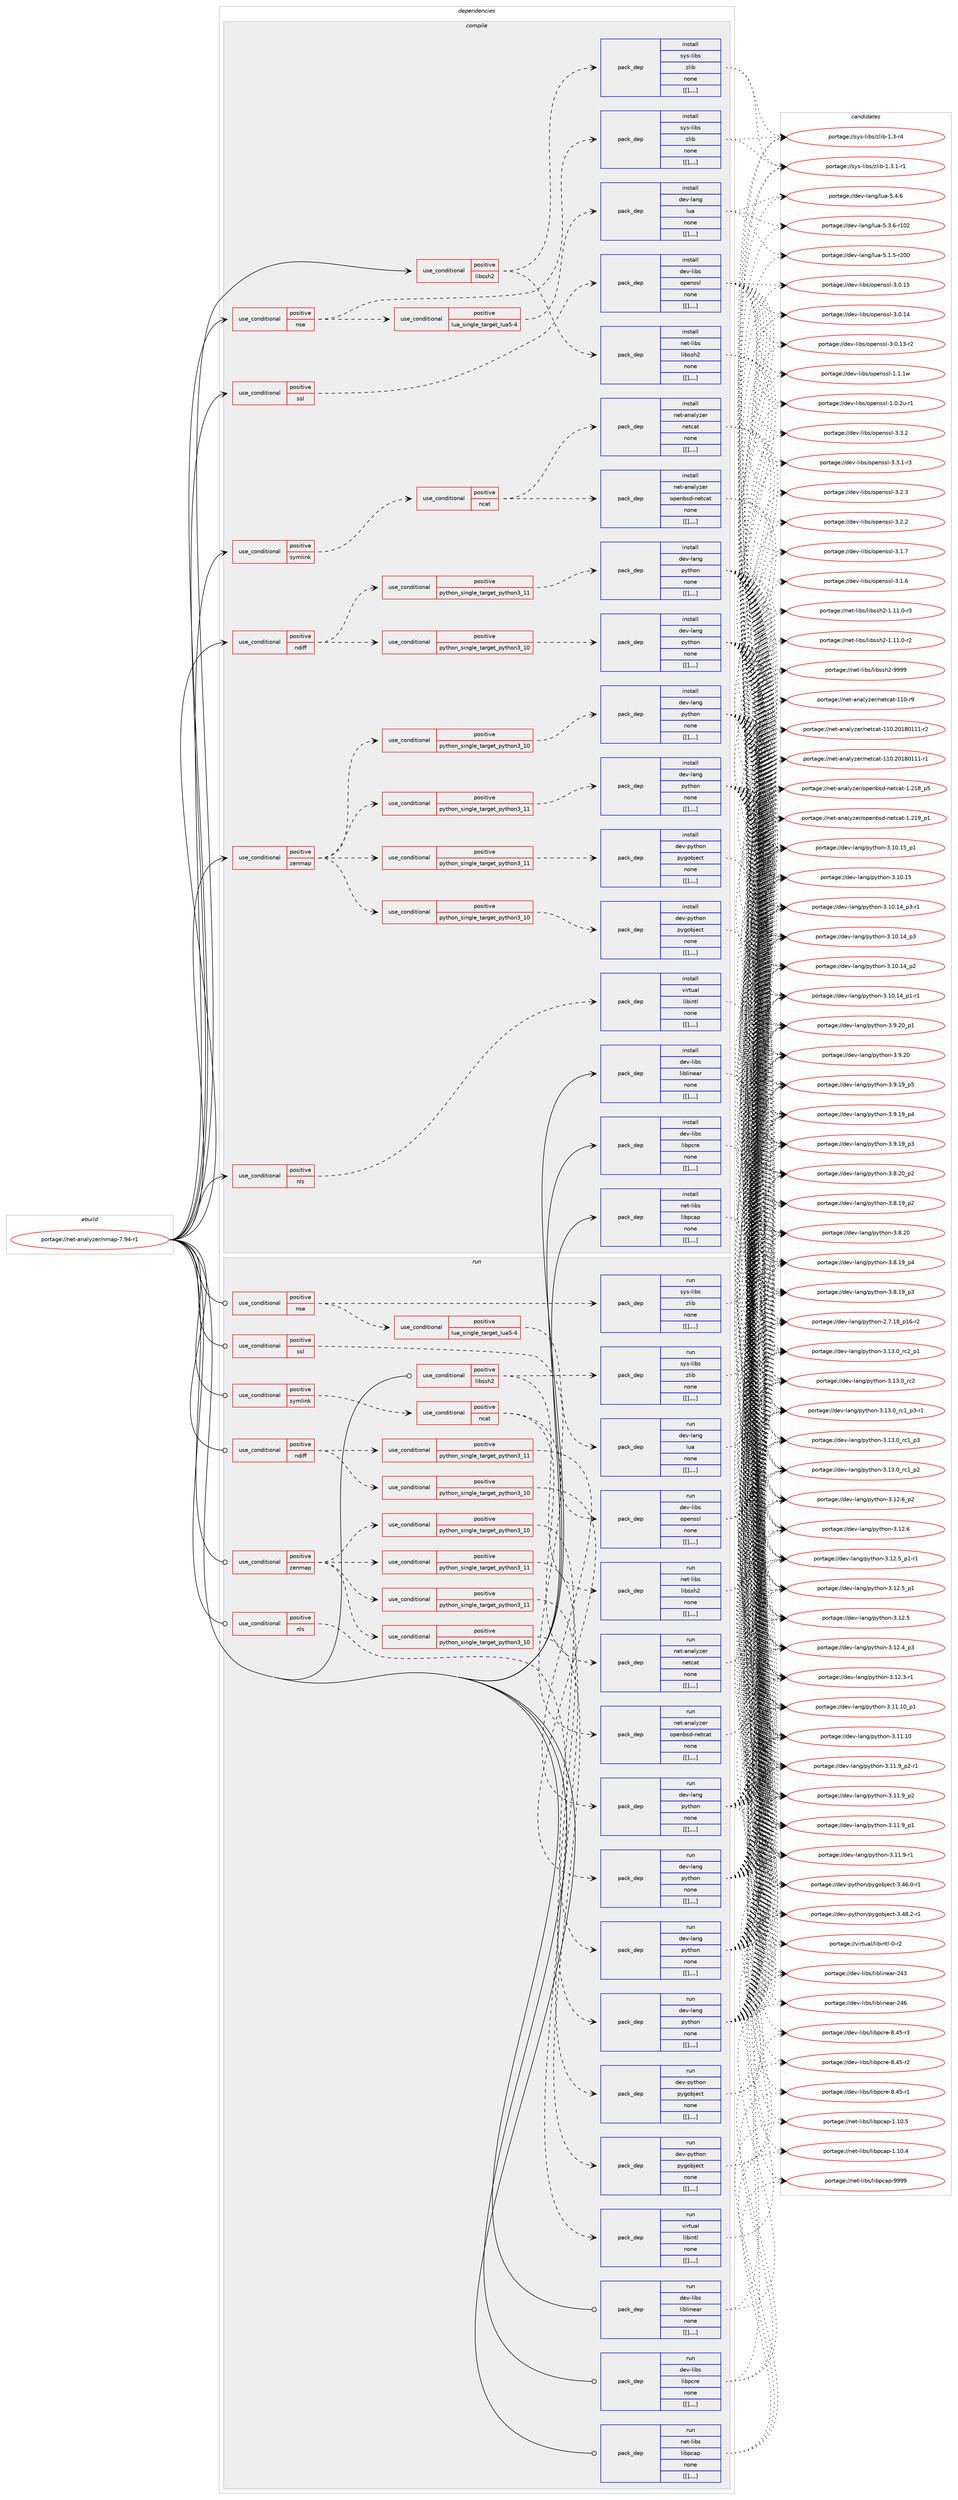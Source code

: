 digraph prolog {

# *************
# Graph options
# *************

newrank=true;
concentrate=true;
compound=true;
graph [rankdir=LR,fontname=Helvetica,fontsize=10,ranksep=1.5];#, ranksep=2.5, nodesep=0.2];
edge  [arrowhead=vee];
node  [fontname=Helvetica,fontsize=10];

# **********
# The ebuild
# **********

subgraph cluster_leftcol {
color=gray;
label=<<i>ebuild</i>>;
id [label="portage://net-analyzer/nmap-7.94-r1", color=red, width=4, href="../net-analyzer/nmap-7.94-r1.svg"];
}

# ****************
# The dependencies
# ****************

subgraph cluster_midcol {
color=gray;
label=<<i>dependencies</i>>;
subgraph cluster_compile {
fillcolor="#eeeeee";
style=filled;
label=<<i>compile</i>>;
subgraph cond306 {
dependency745 [label=<<TABLE BORDER="0" CELLBORDER="1" CELLSPACING="0" CELLPADDING="4"><TR><TD ROWSPAN="3" CELLPADDING="10">use_conditional</TD></TR><TR><TD>positive</TD></TR><TR><TD>libssh2</TD></TR></TABLE>>, shape=none, color=red];
subgraph pack438 {
dependency746 [label=<<TABLE BORDER="0" CELLBORDER="1" CELLSPACING="0" CELLPADDING="4" WIDTH="220"><TR><TD ROWSPAN="6" CELLPADDING="30">pack_dep</TD></TR><TR><TD WIDTH="110">install</TD></TR><TR><TD>net-libs</TD></TR><TR><TD>libssh2</TD></TR><TR><TD>none</TD></TR><TR><TD>[[],,,,]</TD></TR></TABLE>>, shape=none, color=blue];
}
dependency745:e -> dependency746:w [weight=20,style="dashed",arrowhead="vee"];
subgraph pack439 {
dependency747 [label=<<TABLE BORDER="0" CELLBORDER="1" CELLSPACING="0" CELLPADDING="4" WIDTH="220"><TR><TD ROWSPAN="6" CELLPADDING="30">pack_dep</TD></TR><TR><TD WIDTH="110">install</TD></TR><TR><TD>sys-libs</TD></TR><TR><TD>zlib</TD></TR><TR><TD>none</TD></TR><TR><TD>[[],,,,]</TD></TR></TABLE>>, shape=none, color=blue];
}
dependency745:e -> dependency747:w [weight=20,style="dashed",arrowhead="vee"];
}
id:e -> dependency745:w [weight=20,style="solid",arrowhead="vee"];
subgraph cond307 {
dependency748 [label=<<TABLE BORDER="0" CELLBORDER="1" CELLSPACING="0" CELLPADDING="4"><TR><TD ROWSPAN="3" CELLPADDING="10">use_conditional</TD></TR><TR><TD>positive</TD></TR><TR><TD>ndiff</TD></TR></TABLE>>, shape=none, color=red];
subgraph cond308 {
dependency749 [label=<<TABLE BORDER="0" CELLBORDER="1" CELLSPACING="0" CELLPADDING="4"><TR><TD ROWSPAN="3" CELLPADDING="10">use_conditional</TD></TR><TR><TD>positive</TD></TR><TR><TD>python_single_target_python3_10</TD></TR></TABLE>>, shape=none, color=red];
subgraph pack440 {
dependency750 [label=<<TABLE BORDER="0" CELLBORDER="1" CELLSPACING="0" CELLPADDING="4" WIDTH="220"><TR><TD ROWSPAN="6" CELLPADDING="30">pack_dep</TD></TR><TR><TD WIDTH="110">install</TD></TR><TR><TD>dev-lang</TD></TR><TR><TD>python</TD></TR><TR><TD>none</TD></TR><TR><TD>[[],,,,]</TD></TR></TABLE>>, shape=none, color=blue];
}
dependency749:e -> dependency750:w [weight=20,style="dashed",arrowhead="vee"];
}
dependency748:e -> dependency749:w [weight=20,style="dashed",arrowhead="vee"];
subgraph cond309 {
dependency751 [label=<<TABLE BORDER="0" CELLBORDER="1" CELLSPACING="0" CELLPADDING="4"><TR><TD ROWSPAN="3" CELLPADDING="10">use_conditional</TD></TR><TR><TD>positive</TD></TR><TR><TD>python_single_target_python3_11</TD></TR></TABLE>>, shape=none, color=red];
subgraph pack441 {
dependency752 [label=<<TABLE BORDER="0" CELLBORDER="1" CELLSPACING="0" CELLPADDING="4" WIDTH="220"><TR><TD ROWSPAN="6" CELLPADDING="30">pack_dep</TD></TR><TR><TD WIDTH="110">install</TD></TR><TR><TD>dev-lang</TD></TR><TR><TD>python</TD></TR><TR><TD>none</TD></TR><TR><TD>[[],,,,]</TD></TR></TABLE>>, shape=none, color=blue];
}
dependency751:e -> dependency752:w [weight=20,style="dashed",arrowhead="vee"];
}
dependency748:e -> dependency751:w [weight=20,style="dashed",arrowhead="vee"];
}
id:e -> dependency748:w [weight=20,style="solid",arrowhead="vee"];
subgraph cond310 {
dependency753 [label=<<TABLE BORDER="0" CELLBORDER="1" CELLSPACING="0" CELLPADDING="4"><TR><TD ROWSPAN="3" CELLPADDING="10">use_conditional</TD></TR><TR><TD>positive</TD></TR><TR><TD>nls</TD></TR></TABLE>>, shape=none, color=red];
subgraph pack442 {
dependency754 [label=<<TABLE BORDER="0" CELLBORDER="1" CELLSPACING="0" CELLPADDING="4" WIDTH="220"><TR><TD ROWSPAN="6" CELLPADDING="30">pack_dep</TD></TR><TR><TD WIDTH="110">install</TD></TR><TR><TD>virtual</TD></TR><TR><TD>libintl</TD></TR><TR><TD>none</TD></TR><TR><TD>[[],,,,]</TD></TR></TABLE>>, shape=none, color=blue];
}
dependency753:e -> dependency754:w [weight=20,style="dashed",arrowhead="vee"];
}
id:e -> dependency753:w [weight=20,style="solid",arrowhead="vee"];
subgraph cond311 {
dependency755 [label=<<TABLE BORDER="0" CELLBORDER="1" CELLSPACING="0" CELLPADDING="4"><TR><TD ROWSPAN="3" CELLPADDING="10">use_conditional</TD></TR><TR><TD>positive</TD></TR><TR><TD>nse</TD></TR></TABLE>>, shape=none, color=red];
subgraph cond312 {
dependency756 [label=<<TABLE BORDER="0" CELLBORDER="1" CELLSPACING="0" CELLPADDING="4"><TR><TD ROWSPAN="3" CELLPADDING="10">use_conditional</TD></TR><TR><TD>positive</TD></TR><TR><TD>lua_single_target_lua5-4</TD></TR></TABLE>>, shape=none, color=red];
subgraph pack443 {
dependency757 [label=<<TABLE BORDER="0" CELLBORDER="1" CELLSPACING="0" CELLPADDING="4" WIDTH="220"><TR><TD ROWSPAN="6" CELLPADDING="30">pack_dep</TD></TR><TR><TD WIDTH="110">install</TD></TR><TR><TD>dev-lang</TD></TR><TR><TD>lua</TD></TR><TR><TD>none</TD></TR><TR><TD>[[],,,,]</TD></TR></TABLE>>, shape=none, color=blue];
}
dependency756:e -> dependency757:w [weight=20,style="dashed",arrowhead="vee"];
}
dependency755:e -> dependency756:w [weight=20,style="dashed",arrowhead="vee"];
subgraph pack444 {
dependency758 [label=<<TABLE BORDER="0" CELLBORDER="1" CELLSPACING="0" CELLPADDING="4" WIDTH="220"><TR><TD ROWSPAN="6" CELLPADDING="30">pack_dep</TD></TR><TR><TD WIDTH="110">install</TD></TR><TR><TD>sys-libs</TD></TR><TR><TD>zlib</TD></TR><TR><TD>none</TD></TR><TR><TD>[[],,,,]</TD></TR></TABLE>>, shape=none, color=blue];
}
dependency755:e -> dependency758:w [weight=20,style="dashed",arrowhead="vee"];
}
id:e -> dependency755:w [weight=20,style="solid",arrowhead="vee"];
subgraph cond313 {
dependency759 [label=<<TABLE BORDER="0" CELLBORDER="1" CELLSPACING="0" CELLPADDING="4"><TR><TD ROWSPAN="3" CELLPADDING="10">use_conditional</TD></TR><TR><TD>positive</TD></TR><TR><TD>ssl</TD></TR></TABLE>>, shape=none, color=red];
subgraph pack445 {
dependency760 [label=<<TABLE BORDER="0" CELLBORDER="1" CELLSPACING="0" CELLPADDING="4" WIDTH="220"><TR><TD ROWSPAN="6" CELLPADDING="30">pack_dep</TD></TR><TR><TD WIDTH="110">install</TD></TR><TR><TD>dev-libs</TD></TR><TR><TD>openssl</TD></TR><TR><TD>none</TD></TR><TR><TD>[[],,,,]</TD></TR></TABLE>>, shape=none, color=blue];
}
dependency759:e -> dependency760:w [weight=20,style="dashed",arrowhead="vee"];
}
id:e -> dependency759:w [weight=20,style="solid",arrowhead="vee"];
subgraph cond314 {
dependency761 [label=<<TABLE BORDER="0" CELLBORDER="1" CELLSPACING="0" CELLPADDING="4"><TR><TD ROWSPAN="3" CELLPADDING="10">use_conditional</TD></TR><TR><TD>positive</TD></TR><TR><TD>symlink</TD></TR></TABLE>>, shape=none, color=red];
subgraph cond315 {
dependency762 [label=<<TABLE BORDER="0" CELLBORDER="1" CELLSPACING="0" CELLPADDING="4"><TR><TD ROWSPAN="3" CELLPADDING="10">use_conditional</TD></TR><TR><TD>positive</TD></TR><TR><TD>ncat</TD></TR></TABLE>>, shape=none, color=red];
subgraph pack446 {
dependency763 [label=<<TABLE BORDER="0" CELLBORDER="1" CELLSPACING="0" CELLPADDING="4" WIDTH="220"><TR><TD ROWSPAN="6" CELLPADDING="30">pack_dep</TD></TR><TR><TD WIDTH="110">install</TD></TR><TR><TD>net-analyzer</TD></TR><TR><TD>netcat</TD></TR><TR><TD>none</TD></TR><TR><TD>[[],,,,]</TD></TR></TABLE>>, shape=none, color=blue];
}
dependency762:e -> dependency763:w [weight=20,style="dashed",arrowhead="vee"];
subgraph pack447 {
dependency764 [label=<<TABLE BORDER="0" CELLBORDER="1" CELLSPACING="0" CELLPADDING="4" WIDTH="220"><TR><TD ROWSPAN="6" CELLPADDING="30">pack_dep</TD></TR><TR><TD WIDTH="110">install</TD></TR><TR><TD>net-analyzer</TD></TR><TR><TD>openbsd-netcat</TD></TR><TR><TD>none</TD></TR><TR><TD>[[],,,,]</TD></TR></TABLE>>, shape=none, color=blue];
}
dependency762:e -> dependency764:w [weight=20,style="dashed",arrowhead="vee"];
}
dependency761:e -> dependency762:w [weight=20,style="dashed",arrowhead="vee"];
}
id:e -> dependency761:w [weight=20,style="solid",arrowhead="vee"];
subgraph cond316 {
dependency765 [label=<<TABLE BORDER="0" CELLBORDER="1" CELLSPACING="0" CELLPADDING="4"><TR><TD ROWSPAN="3" CELLPADDING="10">use_conditional</TD></TR><TR><TD>positive</TD></TR><TR><TD>zenmap</TD></TR></TABLE>>, shape=none, color=red];
subgraph cond317 {
dependency766 [label=<<TABLE BORDER="0" CELLBORDER="1" CELLSPACING="0" CELLPADDING="4"><TR><TD ROWSPAN="3" CELLPADDING="10">use_conditional</TD></TR><TR><TD>positive</TD></TR><TR><TD>python_single_target_python3_10</TD></TR></TABLE>>, shape=none, color=red];
subgraph pack448 {
dependency767 [label=<<TABLE BORDER="0" CELLBORDER="1" CELLSPACING="0" CELLPADDING="4" WIDTH="220"><TR><TD ROWSPAN="6" CELLPADDING="30">pack_dep</TD></TR><TR><TD WIDTH="110">install</TD></TR><TR><TD>dev-lang</TD></TR><TR><TD>python</TD></TR><TR><TD>none</TD></TR><TR><TD>[[],,,,]</TD></TR></TABLE>>, shape=none, color=blue];
}
dependency766:e -> dependency767:w [weight=20,style="dashed",arrowhead="vee"];
}
dependency765:e -> dependency766:w [weight=20,style="dashed",arrowhead="vee"];
subgraph cond318 {
dependency768 [label=<<TABLE BORDER="0" CELLBORDER="1" CELLSPACING="0" CELLPADDING="4"><TR><TD ROWSPAN="3" CELLPADDING="10">use_conditional</TD></TR><TR><TD>positive</TD></TR><TR><TD>python_single_target_python3_11</TD></TR></TABLE>>, shape=none, color=red];
subgraph pack449 {
dependency769 [label=<<TABLE BORDER="0" CELLBORDER="1" CELLSPACING="0" CELLPADDING="4" WIDTH="220"><TR><TD ROWSPAN="6" CELLPADDING="30">pack_dep</TD></TR><TR><TD WIDTH="110">install</TD></TR><TR><TD>dev-lang</TD></TR><TR><TD>python</TD></TR><TR><TD>none</TD></TR><TR><TD>[[],,,,]</TD></TR></TABLE>>, shape=none, color=blue];
}
dependency768:e -> dependency769:w [weight=20,style="dashed",arrowhead="vee"];
}
dependency765:e -> dependency768:w [weight=20,style="dashed",arrowhead="vee"];
subgraph cond319 {
dependency770 [label=<<TABLE BORDER="0" CELLBORDER="1" CELLSPACING="0" CELLPADDING="4"><TR><TD ROWSPAN="3" CELLPADDING="10">use_conditional</TD></TR><TR><TD>positive</TD></TR><TR><TD>python_single_target_python3_10</TD></TR></TABLE>>, shape=none, color=red];
subgraph pack450 {
dependency771 [label=<<TABLE BORDER="0" CELLBORDER="1" CELLSPACING="0" CELLPADDING="4" WIDTH="220"><TR><TD ROWSPAN="6" CELLPADDING="30">pack_dep</TD></TR><TR><TD WIDTH="110">install</TD></TR><TR><TD>dev-python</TD></TR><TR><TD>pygobject</TD></TR><TR><TD>none</TD></TR><TR><TD>[[],,,,]</TD></TR></TABLE>>, shape=none, color=blue];
}
dependency770:e -> dependency771:w [weight=20,style="dashed",arrowhead="vee"];
}
dependency765:e -> dependency770:w [weight=20,style="dashed",arrowhead="vee"];
subgraph cond320 {
dependency772 [label=<<TABLE BORDER="0" CELLBORDER="1" CELLSPACING="0" CELLPADDING="4"><TR><TD ROWSPAN="3" CELLPADDING="10">use_conditional</TD></TR><TR><TD>positive</TD></TR><TR><TD>python_single_target_python3_11</TD></TR></TABLE>>, shape=none, color=red];
subgraph pack451 {
dependency773 [label=<<TABLE BORDER="0" CELLBORDER="1" CELLSPACING="0" CELLPADDING="4" WIDTH="220"><TR><TD ROWSPAN="6" CELLPADDING="30">pack_dep</TD></TR><TR><TD WIDTH="110">install</TD></TR><TR><TD>dev-python</TD></TR><TR><TD>pygobject</TD></TR><TR><TD>none</TD></TR><TR><TD>[[],,,,]</TD></TR></TABLE>>, shape=none, color=blue];
}
dependency772:e -> dependency773:w [weight=20,style="dashed",arrowhead="vee"];
}
dependency765:e -> dependency772:w [weight=20,style="dashed",arrowhead="vee"];
}
id:e -> dependency765:w [weight=20,style="solid",arrowhead="vee"];
subgraph pack452 {
dependency774 [label=<<TABLE BORDER="0" CELLBORDER="1" CELLSPACING="0" CELLPADDING="4" WIDTH="220"><TR><TD ROWSPAN="6" CELLPADDING="30">pack_dep</TD></TR><TR><TD WIDTH="110">install</TD></TR><TR><TD>dev-libs</TD></TR><TR><TD>liblinear</TD></TR><TR><TD>none</TD></TR><TR><TD>[[],,,,]</TD></TR></TABLE>>, shape=none, color=blue];
}
id:e -> dependency774:w [weight=20,style="solid",arrowhead="vee"];
subgraph pack453 {
dependency775 [label=<<TABLE BORDER="0" CELLBORDER="1" CELLSPACING="0" CELLPADDING="4" WIDTH="220"><TR><TD ROWSPAN="6" CELLPADDING="30">pack_dep</TD></TR><TR><TD WIDTH="110">install</TD></TR><TR><TD>dev-libs</TD></TR><TR><TD>libpcre</TD></TR><TR><TD>none</TD></TR><TR><TD>[[],,,,]</TD></TR></TABLE>>, shape=none, color=blue];
}
id:e -> dependency775:w [weight=20,style="solid",arrowhead="vee"];
subgraph pack454 {
dependency776 [label=<<TABLE BORDER="0" CELLBORDER="1" CELLSPACING="0" CELLPADDING="4" WIDTH="220"><TR><TD ROWSPAN="6" CELLPADDING="30">pack_dep</TD></TR><TR><TD WIDTH="110">install</TD></TR><TR><TD>net-libs</TD></TR><TR><TD>libpcap</TD></TR><TR><TD>none</TD></TR><TR><TD>[[],,,,]</TD></TR></TABLE>>, shape=none, color=blue];
}
id:e -> dependency776:w [weight=20,style="solid",arrowhead="vee"];
}
subgraph cluster_compileandrun {
fillcolor="#eeeeee";
style=filled;
label=<<i>compile and run</i>>;
}
subgraph cluster_run {
fillcolor="#eeeeee";
style=filled;
label=<<i>run</i>>;
subgraph cond321 {
dependency777 [label=<<TABLE BORDER="0" CELLBORDER="1" CELLSPACING="0" CELLPADDING="4"><TR><TD ROWSPAN="3" CELLPADDING="10">use_conditional</TD></TR><TR><TD>positive</TD></TR><TR><TD>libssh2</TD></TR></TABLE>>, shape=none, color=red];
subgraph pack455 {
dependency778 [label=<<TABLE BORDER="0" CELLBORDER="1" CELLSPACING="0" CELLPADDING="4" WIDTH="220"><TR><TD ROWSPAN="6" CELLPADDING="30">pack_dep</TD></TR><TR><TD WIDTH="110">run</TD></TR><TR><TD>net-libs</TD></TR><TR><TD>libssh2</TD></TR><TR><TD>none</TD></TR><TR><TD>[[],,,,]</TD></TR></TABLE>>, shape=none, color=blue];
}
dependency777:e -> dependency778:w [weight=20,style="dashed",arrowhead="vee"];
subgraph pack456 {
dependency779 [label=<<TABLE BORDER="0" CELLBORDER="1" CELLSPACING="0" CELLPADDING="4" WIDTH="220"><TR><TD ROWSPAN="6" CELLPADDING="30">pack_dep</TD></TR><TR><TD WIDTH="110">run</TD></TR><TR><TD>sys-libs</TD></TR><TR><TD>zlib</TD></TR><TR><TD>none</TD></TR><TR><TD>[[],,,,]</TD></TR></TABLE>>, shape=none, color=blue];
}
dependency777:e -> dependency779:w [weight=20,style="dashed",arrowhead="vee"];
}
id:e -> dependency777:w [weight=20,style="solid",arrowhead="odot"];
subgraph cond322 {
dependency780 [label=<<TABLE BORDER="0" CELLBORDER="1" CELLSPACING="0" CELLPADDING="4"><TR><TD ROWSPAN="3" CELLPADDING="10">use_conditional</TD></TR><TR><TD>positive</TD></TR><TR><TD>ndiff</TD></TR></TABLE>>, shape=none, color=red];
subgraph cond323 {
dependency781 [label=<<TABLE BORDER="0" CELLBORDER="1" CELLSPACING="0" CELLPADDING="4"><TR><TD ROWSPAN="3" CELLPADDING="10">use_conditional</TD></TR><TR><TD>positive</TD></TR><TR><TD>python_single_target_python3_10</TD></TR></TABLE>>, shape=none, color=red];
subgraph pack457 {
dependency782 [label=<<TABLE BORDER="0" CELLBORDER="1" CELLSPACING="0" CELLPADDING="4" WIDTH="220"><TR><TD ROWSPAN="6" CELLPADDING="30">pack_dep</TD></TR><TR><TD WIDTH="110">run</TD></TR><TR><TD>dev-lang</TD></TR><TR><TD>python</TD></TR><TR><TD>none</TD></TR><TR><TD>[[],,,,]</TD></TR></TABLE>>, shape=none, color=blue];
}
dependency781:e -> dependency782:w [weight=20,style="dashed",arrowhead="vee"];
}
dependency780:e -> dependency781:w [weight=20,style="dashed",arrowhead="vee"];
subgraph cond324 {
dependency783 [label=<<TABLE BORDER="0" CELLBORDER="1" CELLSPACING="0" CELLPADDING="4"><TR><TD ROWSPAN="3" CELLPADDING="10">use_conditional</TD></TR><TR><TD>positive</TD></TR><TR><TD>python_single_target_python3_11</TD></TR></TABLE>>, shape=none, color=red];
subgraph pack458 {
dependency784 [label=<<TABLE BORDER="0" CELLBORDER="1" CELLSPACING="0" CELLPADDING="4" WIDTH="220"><TR><TD ROWSPAN="6" CELLPADDING="30">pack_dep</TD></TR><TR><TD WIDTH="110">run</TD></TR><TR><TD>dev-lang</TD></TR><TR><TD>python</TD></TR><TR><TD>none</TD></TR><TR><TD>[[],,,,]</TD></TR></TABLE>>, shape=none, color=blue];
}
dependency783:e -> dependency784:w [weight=20,style="dashed",arrowhead="vee"];
}
dependency780:e -> dependency783:w [weight=20,style="dashed",arrowhead="vee"];
}
id:e -> dependency780:w [weight=20,style="solid",arrowhead="odot"];
subgraph cond325 {
dependency785 [label=<<TABLE BORDER="0" CELLBORDER="1" CELLSPACING="0" CELLPADDING="4"><TR><TD ROWSPAN="3" CELLPADDING="10">use_conditional</TD></TR><TR><TD>positive</TD></TR><TR><TD>nls</TD></TR></TABLE>>, shape=none, color=red];
subgraph pack459 {
dependency786 [label=<<TABLE BORDER="0" CELLBORDER="1" CELLSPACING="0" CELLPADDING="4" WIDTH="220"><TR><TD ROWSPAN="6" CELLPADDING="30">pack_dep</TD></TR><TR><TD WIDTH="110">run</TD></TR><TR><TD>virtual</TD></TR><TR><TD>libintl</TD></TR><TR><TD>none</TD></TR><TR><TD>[[],,,,]</TD></TR></TABLE>>, shape=none, color=blue];
}
dependency785:e -> dependency786:w [weight=20,style="dashed",arrowhead="vee"];
}
id:e -> dependency785:w [weight=20,style="solid",arrowhead="odot"];
subgraph cond326 {
dependency787 [label=<<TABLE BORDER="0" CELLBORDER="1" CELLSPACING="0" CELLPADDING="4"><TR><TD ROWSPAN="3" CELLPADDING="10">use_conditional</TD></TR><TR><TD>positive</TD></TR><TR><TD>nse</TD></TR></TABLE>>, shape=none, color=red];
subgraph cond327 {
dependency788 [label=<<TABLE BORDER="0" CELLBORDER="1" CELLSPACING="0" CELLPADDING="4"><TR><TD ROWSPAN="3" CELLPADDING="10">use_conditional</TD></TR><TR><TD>positive</TD></TR><TR><TD>lua_single_target_lua5-4</TD></TR></TABLE>>, shape=none, color=red];
subgraph pack460 {
dependency789 [label=<<TABLE BORDER="0" CELLBORDER="1" CELLSPACING="0" CELLPADDING="4" WIDTH="220"><TR><TD ROWSPAN="6" CELLPADDING="30">pack_dep</TD></TR><TR><TD WIDTH="110">run</TD></TR><TR><TD>dev-lang</TD></TR><TR><TD>lua</TD></TR><TR><TD>none</TD></TR><TR><TD>[[],,,,]</TD></TR></TABLE>>, shape=none, color=blue];
}
dependency788:e -> dependency789:w [weight=20,style="dashed",arrowhead="vee"];
}
dependency787:e -> dependency788:w [weight=20,style="dashed",arrowhead="vee"];
subgraph pack461 {
dependency790 [label=<<TABLE BORDER="0" CELLBORDER="1" CELLSPACING="0" CELLPADDING="4" WIDTH="220"><TR><TD ROWSPAN="6" CELLPADDING="30">pack_dep</TD></TR><TR><TD WIDTH="110">run</TD></TR><TR><TD>sys-libs</TD></TR><TR><TD>zlib</TD></TR><TR><TD>none</TD></TR><TR><TD>[[],,,,]</TD></TR></TABLE>>, shape=none, color=blue];
}
dependency787:e -> dependency790:w [weight=20,style="dashed",arrowhead="vee"];
}
id:e -> dependency787:w [weight=20,style="solid",arrowhead="odot"];
subgraph cond328 {
dependency791 [label=<<TABLE BORDER="0" CELLBORDER="1" CELLSPACING="0" CELLPADDING="4"><TR><TD ROWSPAN="3" CELLPADDING="10">use_conditional</TD></TR><TR><TD>positive</TD></TR><TR><TD>ssl</TD></TR></TABLE>>, shape=none, color=red];
subgraph pack462 {
dependency792 [label=<<TABLE BORDER="0" CELLBORDER="1" CELLSPACING="0" CELLPADDING="4" WIDTH="220"><TR><TD ROWSPAN="6" CELLPADDING="30">pack_dep</TD></TR><TR><TD WIDTH="110">run</TD></TR><TR><TD>dev-libs</TD></TR><TR><TD>openssl</TD></TR><TR><TD>none</TD></TR><TR><TD>[[],,,,]</TD></TR></TABLE>>, shape=none, color=blue];
}
dependency791:e -> dependency792:w [weight=20,style="dashed",arrowhead="vee"];
}
id:e -> dependency791:w [weight=20,style="solid",arrowhead="odot"];
subgraph cond329 {
dependency793 [label=<<TABLE BORDER="0" CELLBORDER="1" CELLSPACING="0" CELLPADDING="4"><TR><TD ROWSPAN="3" CELLPADDING="10">use_conditional</TD></TR><TR><TD>positive</TD></TR><TR><TD>symlink</TD></TR></TABLE>>, shape=none, color=red];
subgraph cond330 {
dependency794 [label=<<TABLE BORDER="0" CELLBORDER="1" CELLSPACING="0" CELLPADDING="4"><TR><TD ROWSPAN="3" CELLPADDING="10">use_conditional</TD></TR><TR><TD>positive</TD></TR><TR><TD>ncat</TD></TR></TABLE>>, shape=none, color=red];
subgraph pack463 {
dependency795 [label=<<TABLE BORDER="0" CELLBORDER="1" CELLSPACING="0" CELLPADDING="4" WIDTH="220"><TR><TD ROWSPAN="6" CELLPADDING="30">pack_dep</TD></TR><TR><TD WIDTH="110">run</TD></TR><TR><TD>net-analyzer</TD></TR><TR><TD>netcat</TD></TR><TR><TD>none</TD></TR><TR><TD>[[],,,,]</TD></TR></TABLE>>, shape=none, color=blue];
}
dependency794:e -> dependency795:w [weight=20,style="dashed",arrowhead="vee"];
subgraph pack464 {
dependency796 [label=<<TABLE BORDER="0" CELLBORDER="1" CELLSPACING="0" CELLPADDING="4" WIDTH="220"><TR><TD ROWSPAN="6" CELLPADDING="30">pack_dep</TD></TR><TR><TD WIDTH="110">run</TD></TR><TR><TD>net-analyzer</TD></TR><TR><TD>openbsd-netcat</TD></TR><TR><TD>none</TD></TR><TR><TD>[[],,,,]</TD></TR></TABLE>>, shape=none, color=blue];
}
dependency794:e -> dependency796:w [weight=20,style="dashed",arrowhead="vee"];
}
dependency793:e -> dependency794:w [weight=20,style="dashed",arrowhead="vee"];
}
id:e -> dependency793:w [weight=20,style="solid",arrowhead="odot"];
subgraph cond331 {
dependency797 [label=<<TABLE BORDER="0" CELLBORDER="1" CELLSPACING="0" CELLPADDING="4"><TR><TD ROWSPAN="3" CELLPADDING="10">use_conditional</TD></TR><TR><TD>positive</TD></TR><TR><TD>zenmap</TD></TR></TABLE>>, shape=none, color=red];
subgraph cond332 {
dependency798 [label=<<TABLE BORDER="0" CELLBORDER="1" CELLSPACING="0" CELLPADDING="4"><TR><TD ROWSPAN="3" CELLPADDING="10">use_conditional</TD></TR><TR><TD>positive</TD></TR><TR><TD>python_single_target_python3_10</TD></TR></TABLE>>, shape=none, color=red];
subgraph pack465 {
dependency799 [label=<<TABLE BORDER="0" CELLBORDER="1" CELLSPACING="0" CELLPADDING="4" WIDTH="220"><TR><TD ROWSPAN="6" CELLPADDING="30">pack_dep</TD></TR><TR><TD WIDTH="110">run</TD></TR><TR><TD>dev-lang</TD></TR><TR><TD>python</TD></TR><TR><TD>none</TD></TR><TR><TD>[[],,,,]</TD></TR></TABLE>>, shape=none, color=blue];
}
dependency798:e -> dependency799:w [weight=20,style="dashed",arrowhead="vee"];
}
dependency797:e -> dependency798:w [weight=20,style="dashed",arrowhead="vee"];
subgraph cond333 {
dependency800 [label=<<TABLE BORDER="0" CELLBORDER="1" CELLSPACING="0" CELLPADDING="4"><TR><TD ROWSPAN="3" CELLPADDING="10">use_conditional</TD></TR><TR><TD>positive</TD></TR><TR><TD>python_single_target_python3_11</TD></TR></TABLE>>, shape=none, color=red];
subgraph pack466 {
dependency801 [label=<<TABLE BORDER="0" CELLBORDER="1" CELLSPACING="0" CELLPADDING="4" WIDTH="220"><TR><TD ROWSPAN="6" CELLPADDING="30">pack_dep</TD></TR><TR><TD WIDTH="110">run</TD></TR><TR><TD>dev-lang</TD></TR><TR><TD>python</TD></TR><TR><TD>none</TD></TR><TR><TD>[[],,,,]</TD></TR></TABLE>>, shape=none, color=blue];
}
dependency800:e -> dependency801:w [weight=20,style="dashed",arrowhead="vee"];
}
dependency797:e -> dependency800:w [weight=20,style="dashed",arrowhead="vee"];
subgraph cond334 {
dependency802 [label=<<TABLE BORDER="0" CELLBORDER="1" CELLSPACING="0" CELLPADDING="4"><TR><TD ROWSPAN="3" CELLPADDING="10">use_conditional</TD></TR><TR><TD>positive</TD></TR><TR><TD>python_single_target_python3_10</TD></TR></TABLE>>, shape=none, color=red];
subgraph pack467 {
dependency803 [label=<<TABLE BORDER="0" CELLBORDER="1" CELLSPACING="0" CELLPADDING="4" WIDTH="220"><TR><TD ROWSPAN="6" CELLPADDING="30">pack_dep</TD></TR><TR><TD WIDTH="110">run</TD></TR><TR><TD>dev-python</TD></TR><TR><TD>pygobject</TD></TR><TR><TD>none</TD></TR><TR><TD>[[],,,,]</TD></TR></TABLE>>, shape=none, color=blue];
}
dependency802:e -> dependency803:w [weight=20,style="dashed",arrowhead="vee"];
}
dependency797:e -> dependency802:w [weight=20,style="dashed",arrowhead="vee"];
subgraph cond335 {
dependency804 [label=<<TABLE BORDER="0" CELLBORDER="1" CELLSPACING="0" CELLPADDING="4"><TR><TD ROWSPAN="3" CELLPADDING="10">use_conditional</TD></TR><TR><TD>positive</TD></TR><TR><TD>python_single_target_python3_11</TD></TR></TABLE>>, shape=none, color=red];
subgraph pack468 {
dependency805 [label=<<TABLE BORDER="0" CELLBORDER="1" CELLSPACING="0" CELLPADDING="4" WIDTH="220"><TR><TD ROWSPAN="6" CELLPADDING="30">pack_dep</TD></TR><TR><TD WIDTH="110">run</TD></TR><TR><TD>dev-python</TD></TR><TR><TD>pygobject</TD></TR><TR><TD>none</TD></TR><TR><TD>[[],,,,]</TD></TR></TABLE>>, shape=none, color=blue];
}
dependency804:e -> dependency805:w [weight=20,style="dashed",arrowhead="vee"];
}
dependency797:e -> dependency804:w [weight=20,style="dashed",arrowhead="vee"];
}
id:e -> dependency797:w [weight=20,style="solid",arrowhead="odot"];
subgraph pack469 {
dependency806 [label=<<TABLE BORDER="0" CELLBORDER="1" CELLSPACING="0" CELLPADDING="4" WIDTH="220"><TR><TD ROWSPAN="6" CELLPADDING="30">pack_dep</TD></TR><TR><TD WIDTH="110">run</TD></TR><TR><TD>dev-libs</TD></TR><TR><TD>liblinear</TD></TR><TR><TD>none</TD></TR><TR><TD>[[],,,,]</TD></TR></TABLE>>, shape=none, color=blue];
}
id:e -> dependency806:w [weight=20,style="solid",arrowhead="odot"];
subgraph pack470 {
dependency807 [label=<<TABLE BORDER="0" CELLBORDER="1" CELLSPACING="0" CELLPADDING="4" WIDTH="220"><TR><TD ROWSPAN="6" CELLPADDING="30">pack_dep</TD></TR><TR><TD WIDTH="110">run</TD></TR><TR><TD>dev-libs</TD></TR><TR><TD>libpcre</TD></TR><TR><TD>none</TD></TR><TR><TD>[[],,,,]</TD></TR></TABLE>>, shape=none, color=blue];
}
id:e -> dependency807:w [weight=20,style="solid",arrowhead="odot"];
subgraph pack471 {
dependency808 [label=<<TABLE BORDER="0" CELLBORDER="1" CELLSPACING="0" CELLPADDING="4" WIDTH="220"><TR><TD ROWSPAN="6" CELLPADDING="30">pack_dep</TD></TR><TR><TD WIDTH="110">run</TD></TR><TR><TD>net-libs</TD></TR><TR><TD>libpcap</TD></TR><TR><TD>none</TD></TR><TR><TD>[[],,,,]</TD></TR></TABLE>>, shape=none, color=blue];
}
id:e -> dependency808:w [weight=20,style="solid",arrowhead="odot"];
}
}

# **************
# The candidates
# **************

subgraph cluster_choices {
rank=same;
color=gray;
label=<<i>candidates</i>>;

subgraph choice438 {
color=black;
nodesep=1;
choice11010111645108105981154710810598115115104504557575757 [label="portage://net-libs/libssh2-9999", color=red, width=4,href="../net-libs/libssh2-9999.svg"];
choice1101011164510810598115471081059811511510450454946494946484511451 [label="portage://net-libs/libssh2-1.11.0-r3", color=red, width=4,href="../net-libs/libssh2-1.11.0-r3.svg"];
choice1101011164510810598115471081059811511510450454946494946484511450 [label="portage://net-libs/libssh2-1.11.0-r2", color=red, width=4,href="../net-libs/libssh2-1.11.0-r2.svg"];
dependency746:e -> choice11010111645108105981154710810598115115104504557575757:w [style=dotted,weight="100"];
dependency746:e -> choice1101011164510810598115471081059811511510450454946494946484511451:w [style=dotted,weight="100"];
dependency746:e -> choice1101011164510810598115471081059811511510450454946494946484511450:w [style=dotted,weight="100"];
}
subgraph choice439 {
color=black;
nodesep=1;
choice115121115451081059811547122108105984549465146494511449 [label="portage://sys-libs/zlib-1.3.1-r1", color=red, width=4,href="../sys-libs/zlib-1.3.1-r1.svg"];
choice11512111545108105981154712210810598454946514511452 [label="portage://sys-libs/zlib-1.3-r4", color=red, width=4,href="../sys-libs/zlib-1.3-r4.svg"];
dependency747:e -> choice115121115451081059811547122108105984549465146494511449:w [style=dotted,weight="100"];
dependency747:e -> choice11512111545108105981154712210810598454946514511452:w [style=dotted,weight="100"];
}
subgraph choice440 {
color=black;
nodesep=1;
choice100101118451089711010347112121116104111110455146495146489511499509511249 [label="portage://dev-lang/python-3.13.0_rc2_p1", color=red, width=4,href="../dev-lang/python-3.13.0_rc2_p1.svg"];
choice10010111845108971101034711212111610411111045514649514648951149950 [label="portage://dev-lang/python-3.13.0_rc2", color=red, width=4,href="../dev-lang/python-3.13.0_rc2.svg"];
choice1001011184510897110103471121211161041111104551464951464895114994995112514511449 [label="portage://dev-lang/python-3.13.0_rc1_p3-r1", color=red, width=4,href="../dev-lang/python-3.13.0_rc1_p3-r1.svg"];
choice100101118451089711010347112121116104111110455146495146489511499499511251 [label="portage://dev-lang/python-3.13.0_rc1_p3", color=red, width=4,href="../dev-lang/python-3.13.0_rc1_p3.svg"];
choice100101118451089711010347112121116104111110455146495146489511499499511250 [label="portage://dev-lang/python-3.13.0_rc1_p2", color=red, width=4,href="../dev-lang/python-3.13.0_rc1_p2.svg"];
choice100101118451089711010347112121116104111110455146495046549511250 [label="portage://dev-lang/python-3.12.6_p2", color=red, width=4,href="../dev-lang/python-3.12.6_p2.svg"];
choice10010111845108971101034711212111610411111045514649504654 [label="portage://dev-lang/python-3.12.6", color=red, width=4,href="../dev-lang/python-3.12.6.svg"];
choice1001011184510897110103471121211161041111104551464950465395112494511449 [label="portage://dev-lang/python-3.12.5_p1-r1", color=red, width=4,href="../dev-lang/python-3.12.5_p1-r1.svg"];
choice100101118451089711010347112121116104111110455146495046539511249 [label="portage://dev-lang/python-3.12.5_p1", color=red, width=4,href="../dev-lang/python-3.12.5_p1.svg"];
choice10010111845108971101034711212111610411111045514649504653 [label="portage://dev-lang/python-3.12.5", color=red, width=4,href="../dev-lang/python-3.12.5.svg"];
choice100101118451089711010347112121116104111110455146495046529511251 [label="portage://dev-lang/python-3.12.4_p3", color=red, width=4,href="../dev-lang/python-3.12.4_p3.svg"];
choice100101118451089711010347112121116104111110455146495046514511449 [label="portage://dev-lang/python-3.12.3-r1", color=red, width=4,href="../dev-lang/python-3.12.3-r1.svg"];
choice10010111845108971101034711212111610411111045514649494649489511249 [label="portage://dev-lang/python-3.11.10_p1", color=red, width=4,href="../dev-lang/python-3.11.10_p1.svg"];
choice1001011184510897110103471121211161041111104551464949464948 [label="portage://dev-lang/python-3.11.10", color=red, width=4,href="../dev-lang/python-3.11.10.svg"];
choice1001011184510897110103471121211161041111104551464949465795112504511449 [label="portage://dev-lang/python-3.11.9_p2-r1", color=red, width=4,href="../dev-lang/python-3.11.9_p2-r1.svg"];
choice100101118451089711010347112121116104111110455146494946579511250 [label="portage://dev-lang/python-3.11.9_p2", color=red, width=4,href="../dev-lang/python-3.11.9_p2.svg"];
choice100101118451089711010347112121116104111110455146494946579511249 [label="portage://dev-lang/python-3.11.9_p1", color=red, width=4,href="../dev-lang/python-3.11.9_p1.svg"];
choice100101118451089711010347112121116104111110455146494946574511449 [label="portage://dev-lang/python-3.11.9-r1", color=red, width=4,href="../dev-lang/python-3.11.9-r1.svg"];
choice10010111845108971101034711212111610411111045514649484649539511249 [label="portage://dev-lang/python-3.10.15_p1", color=red, width=4,href="../dev-lang/python-3.10.15_p1.svg"];
choice1001011184510897110103471121211161041111104551464948464953 [label="portage://dev-lang/python-3.10.15", color=red, width=4,href="../dev-lang/python-3.10.15.svg"];
choice100101118451089711010347112121116104111110455146494846495295112514511449 [label="portage://dev-lang/python-3.10.14_p3-r1", color=red, width=4,href="../dev-lang/python-3.10.14_p3-r1.svg"];
choice10010111845108971101034711212111610411111045514649484649529511251 [label="portage://dev-lang/python-3.10.14_p3", color=red, width=4,href="../dev-lang/python-3.10.14_p3.svg"];
choice10010111845108971101034711212111610411111045514649484649529511250 [label="portage://dev-lang/python-3.10.14_p2", color=red, width=4,href="../dev-lang/python-3.10.14_p2.svg"];
choice100101118451089711010347112121116104111110455146494846495295112494511449 [label="portage://dev-lang/python-3.10.14_p1-r1", color=red, width=4,href="../dev-lang/python-3.10.14_p1-r1.svg"];
choice100101118451089711010347112121116104111110455146574650489511249 [label="portage://dev-lang/python-3.9.20_p1", color=red, width=4,href="../dev-lang/python-3.9.20_p1.svg"];
choice10010111845108971101034711212111610411111045514657465048 [label="portage://dev-lang/python-3.9.20", color=red, width=4,href="../dev-lang/python-3.9.20.svg"];
choice100101118451089711010347112121116104111110455146574649579511253 [label="portage://dev-lang/python-3.9.19_p5", color=red, width=4,href="../dev-lang/python-3.9.19_p5.svg"];
choice100101118451089711010347112121116104111110455146574649579511252 [label="portage://dev-lang/python-3.9.19_p4", color=red, width=4,href="../dev-lang/python-3.9.19_p4.svg"];
choice100101118451089711010347112121116104111110455146574649579511251 [label="portage://dev-lang/python-3.9.19_p3", color=red, width=4,href="../dev-lang/python-3.9.19_p3.svg"];
choice100101118451089711010347112121116104111110455146564650489511250 [label="portage://dev-lang/python-3.8.20_p2", color=red, width=4,href="../dev-lang/python-3.8.20_p2.svg"];
choice10010111845108971101034711212111610411111045514656465048 [label="portage://dev-lang/python-3.8.20", color=red, width=4,href="../dev-lang/python-3.8.20.svg"];
choice100101118451089711010347112121116104111110455146564649579511252 [label="portage://dev-lang/python-3.8.19_p4", color=red, width=4,href="../dev-lang/python-3.8.19_p4.svg"];
choice100101118451089711010347112121116104111110455146564649579511251 [label="portage://dev-lang/python-3.8.19_p3", color=red, width=4,href="../dev-lang/python-3.8.19_p3.svg"];
choice100101118451089711010347112121116104111110455146564649579511250 [label="portage://dev-lang/python-3.8.19_p2", color=red, width=4,href="../dev-lang/python-3.8.19_p2.svg"];
choice100101118451089711010347112121116104111110455046554649569511249544511450 [label="portage://dev-lang/python-2.7.18_p16-r2", color=red, width=4,href="../dev-lang/python-2.7.18_p16-r2.svg"];
dependency750:e -> choice100101118451089711010347112121116104111110455146495146489511499509511249:w [style=dotted,weight="100"];
dependency750:e -> choice10010111845108971101034711212111610411111045514649514648951149950:w [style=dotted,weight="100"];
dependency750:e -> choice1001011184510897110103471121211161041111104551464951464895114994995112514511449:w [style=dotted,weight="100"];
dependency750:e -> choice100101118451089711010347112121116104111110455146495146489511499499511251:w [style=dotted,weight="100"];
dependency750:e -> choice100101118451089711010347112121116104111110455146495146489511499499511250:w [style=dotted,weight="100"];
dependency750:e -> choice100101118451089711010347112121116104111110455146495046549511250:w [style=dotted,weight="100"];
dependency750:e -> choice10010111845108971101034711212111610411111045514649504654:w [style=dotted,weight="100"];
dependency750:e -> choice1001011184510897110103471121211161041111104551464950465395112494511449:w [style=dotted,weight="100"];
dependency750:e -> choice100101118451089711010347112121116104111110455146495046539511249:w [style=dotted,weight="100"];
dependency750:e -> choice10010111845108971101034711212111610411111045514649504653:w [style=dotted,weight="100"];
dependency750:e -> choice100101118451089711010347112121116104111110455146495046529511251:w [style=dotted,weight="100"];
dependency750:e -> choice100101118451089711010347112121116104111110455146495046514511449:w [style=dotted,weight="100"];
dependency750:e -> choice10010111845108971101034711212111610411111045514649494649489511249:w [style=dotted,weight="100"];
dependency750:e -> choice1001011184510897110103471121211161041111104551464949464948:w [style=dotted,weight="100"];
dependency750:e -> choice1001011184510897110103471121211161041111104551464949465795112504511449:w [style=dotted,weight="100"];
dependency750:e -> choice100101118451089711010347112121116104111110455146494946579511250:w [style=dotted,weight="100"];
dependency750:e -> choice100101118451089711010347112121116104111110455146494946579511249:w [style=dotted,weight="100"];
dependency750:e -> choice100101118451089711010347112121116104111110455146494946574511449:w [style=dotted,weight="100"];
dependency750:e -> choice10010111845108971101034711212111610411111045514649484649539511249:w [style=dotted,weight="100"];
dependency750:e -> choice1001011184510897110103471121211161041111104551464948464953:w [style=dotted,weight="100"];
dependency750:e -> choice100101118451089711010347112121116104111110455146494846495295112514511449:w [style=dotted,weight="100"];
dependency750:e -> choice10010111845108971101034711212111610411111045514649484649529511251:w [style=dotted,weight="100"];
dependency750:e -> choice10010111845108971101034711212111610411111045514649484649529511250:w [style=dotted,weight="100"];
dependency750:e -> choice100101118451089711010347112121116104111110455146494846495295112494511449:w [style=dotted,weight="100"];
dependency750:e -> choice100101118451089711010347112121116104111110455146574650489511249:w [style=dotted,weight="100"];
dependency750:e -> choice10010111845108971101034711212111610411111045514657465048:w [style=dotted,weight="100"];
dependency750:e -> choice100101118451089711010347112121116104111110455146574649579511253:w [style=dotted,weight="100"];
dependency750:e -> choice100101118451089711010347112121116104111110455146574649579511252:w [style=dotted,weight="100"];
dependency750:e -> choice100101118451089711010347112121116104111110455146574649579511251:w [style=dotted,weight="100"];
dependency750:e -> choice100101118451089711010347112121116104111110455146564650489511250:w [style=dotted,weight="100"];
dependency750:e -> choice10010111845108971101034711212111610411111045514656465048:w [style=dotted,weight="100"];
dependency750:e -> choice100101118451089711010347112121116104111110455146564649579511252:w [style=dotted,weight="100"];
dependency750:e -> choice100101118451089711010347112121116104111110455146564649579511251:w [style=dotted,weight="100"];
dependency750:e -> choice100101118451089711010347112121116104111110455146564649579511250:w [style=dotted,weight="100"];
dependency750:e -> choice100101118451089711010347112121116104111110455046554649569511249544511450:w [style=dotted,weight="100"];
}
subgraph choice441 {
color=black;
nodesep=1;
choice100101118451089711010347112121116104111110455146495146489511499509511249 [label="portage://dev-lang/python-3.13.0_rc2_p1", color=red, width=4,href="../dev-lang/python-3.13.0_rc2_p1.svg"];
choice10010111845108971101034711212111610411111045514649514648951149950 [label="portage://dev-lang/python-3.13.0_rc2", color=red, width=4,href="../dev-lang/python-3.13.0_rc2.svg"];
choice1001011184510897110103471121211161041111104551464951464895114994995112514511449 [label="portage://dev-lang/python-3.13.0_rc1_p3-r1", color=red, width=4,href="../dev-lang/python-3.13.0_rc1_p3-r1.svg"];
choice100101118451089711010347112121116104111110455146495146489511499499511251 [label="portage://dev-lang/python-3.13.0_rc1_p3", color=red, width=4,href="../dev-lang/python-3.13.0_rc1_p3.svg"];
choice100101118451089711010347112121116104111110455146495146489511499499511250 [label="portage://dev-lang/python-3.13.0_rc1_p2", color=red, width=4,href="../dev-lang/python-3.13.0_rc1_p2.svg"];
choice100101118451089711010347112121116104111110455146495046549511250 [label="portage://dev-lang/python-3.12.6_p2", color=red, width=4,href="../dev-lang/python-3.12.6_p2.svg"];
choice10010111845108971101034711212111610411111045514649504654 [label="portage://dev-lang/python-3.12.6", color=red, width=4,href="../dev-lang/python-3.12.6.svg"];
choice1001011184510897110103471121211161041111104551464950465395112494511449 [label="portage://dev-lang/python-3.12.5_p1-r1", color=red, width=4,href="../dev-lang/python-3.12.5_p1-r1.svg"];
choice100101118451089711010347112121116104111110455146495046539511249 [label="portage://dev-lang/python-3.12.5_p1", color=red, width=4,href="../dev-lang/python-3.12.5_p1.svg"];
choice10010111845108971101034711212111610411111045514649504653 [label="portage://dev-lang/python-3.12.5", color=red, width=4,href="../dev-lang/python-3.12.5.svg"];
choice100101118451089711010347112121116104111110455146495046529511251 [label="portage://dev-lang/python-3.12.4_p3", color=red, width=4,href="../dev-lang/python-3.12.4_p3.svg"];
choice100101118451089711010347112121116104111110455146495046514511449 [label="portage://dev-lang/python-3.12.3-r1", color=red, width=4,href="../dev-lang/python-3.12.3-r1.svg"];
choice10010111845108971101034711212111610411111045514649494649489511249 [label="portage://dev-lang/python-3.11.10_p1", color=red, width=4,href="../dev-lang/python-3.11.10_p1.svg"];
choice1001011184510897110103471121211161041111104551464949464948 [label="portage://dev-lang/python-3.11.10", color=red, width=4,href="../dev-lang/python-3.11.10.svg"];
choice1001011184510897110103471121211161041111104551464949465795112504511449 [label="portage://dev-lang/python-3.11.9_p2-r1", color=red, width=4,href="../dev-lang/python-3.11.9_p2-r1.svg"];
choice100101118451089711010347112121116104111110455146494946579511250 [label="portage://dev-lang/python-3.11.9_p2", color=red, width=4,href="../dev-lang/python-3.11.9_p2.svg"];
choice100101118451089711010347112121116104111110455146494946579511249 [label="portage://dev-lang/python-3.11.9_p1", color=red, width=4,href="../dev-lang/python-3.11.9_p1.svg"];
choice100101118451089711010347112121116104111110455146494946574511449 [label="portage://dev-lang/python-3.11.9-r1", color=red, width=4,href="../dev-lang/python-3.11.9-r1.svg"];
choice10010111845108971101034711212111610411111045514649484649539511249 [label="portage://dev-lang/python-3.10.15_p1", color=red, width=4,href="../dev-lang/python-3.10.15_p1.svg"];
choice1001011184510897110103471121211161041111104551464948464953 [label="portage://dev-lang/python-3.10.15", color=red, width=4,href="../dev-lang/python-3.10.15.svg"];
choice100101118451089711010347112121116104111110455146494846495295112514511449 [label="portage://dev-lang/python-3.10.14_p3-r1", color=red, width=4,href="../dev-lang/python-3.10.14_p3-r1.svg"];
choice10010111845108971101034711212111610411111045514649484649529511251 [label="portage://dev-lang/python-3.10.14_p3", color=red, width=4,href="../dev-lang/python-3.10.14_p3.svg"];
choice10010111845108971101034711212111610411111045514649484649529511250 [label="portage://dev-lang/python-3.10.14_p2", color=red, width=4,href="../dev-lang/python-3.10.14_p2.svg"];
choice100101118451089711010347112121116104111110455146494846495295112494511449 [label="portage://dev-lang/python-3.10.14_p1-r1", color=red, width=4,href="../dev-lang/python-3.10.14_p1-r1.svg"];
choice100101118451089711010347112121116104111110455146574650489511249 [label="portage://dev-lang/python-3.9.20_p1", color=red, width=4,href="../dev-lang/python-3.9.20_p1.svg"];
choice10010111845108971101034711212111610411111045514657465048 [label="portage://dev-lang/python-3.9.20", color=red, width=4,href="../dev-lang/python-3.9.20.svg"];
choice100101118451089711010347112121116104111110455146574649579511253 [label="portage://dev-lang/python-3.9.19_p5", color=red, width=4,href="../dev-lang/python-3.9.19_p5.svg"];
choice100101118451089711010347112121116104111110455146574649579511252 [label="portage://dev-lang/python-3.9.19_p4", color=red, width=4,href="../dev-lang/python-3.9.19_p4.svg"];
choice100101118451089711010347112121116104111110455146574649579511251 [label="portage://dev-lang/python-3.9.19_p3", color=red, width=4,href="../dev-lang/python-3.9.19_p3.svg"];
choice100101118451089711010347112121116104111110455146564650489511250 [label="portage://dev-lang/python-3.8.20_p2", color=red, width=4,href="../dev-lang/python-3.8.20_p2.svg"];
choice10010111845108971101034711212111610411111045514656465048 [label="portage://dev-lang/python-3.8.20", color=red, width=4,href="../dev-lang/python-3.8.20.svg"];
choice100101118451089711010347112121116104111110455146564649579511252 [label="portage://dev-lang/python-3.8.19_p4", color=red, width=4,href="../dev-lang/python-3.8.19_p4.svg"];
choice100101118451089711010347112121116104111110455146564649579511251 [label="portage://dev-lang/python-3.8.19_p3", color=red, width=4,href="../dev-lang/python-3.8.19_p3.svg"];
choice100101118451089711010347112121116104111110455146564649579511250 [label="portage://dev-lang/python-3.8.19_p2", color=red, width=4,href="../dev-lang/python-3.8.19_p2.svg"];
choice100101118451089711010347112121116104111110455046554649569511249544511450 [label="portage://dev-lang/python-2.7.18_p16-r2", color=red, width=4,href="../dev-lang/python-2.7.18_p16-r2.svg"];
dependency752:e -> choice100101118451089711010347112121116104111110455146495146489511499509511249:w [style=dotted,weight="100"];
dependency752:e -> choice10010111845108971101034711212111610411111045514649514648951149950:w [style=dotted,weight="100"];
dependency752:e -> choice1001011184510897110103471121211161041111104551464951464895114994995112514511449:w [style=dotted,weight="100"];
dependency752:e -> choice100101118451089711010347112121116104111110455146495146489511499499511251:w [style=dotted,weight="100"];
dependency752:e -> choice100101118451089711010347112121116104111110455146495146489511499499511250:w [style=dotted,weight="100"];
dependency752:e -> choice100101118451089711010347112121116104111110455146495046549511250:w [style=dotted,weight="100"];
dependency752:e -> choice10010111845108971101034711212111610411111045514649504654:w [style=dotted,weight="100"];
dependency752:e -> choice1001011184510897110103471121211161041111104551464950465395112494511449:w [style=dotted,weight="100"];
dependency752:e -> choice100101118451089711010347112121116104111110455146495046539511249:w [style=dotted,weight="100"];
dependency752:e -> choice10010111845108971101034711212111610411111045514649504653:w [style=dotted,weight="100"];
dependency752:e -> choice100101118451089711010347112121116104111110455146495046529511251:w [style=dotted,weight="100"];
dependency752:e -> choice100101118451089711010347112121116104111110455146495046514511449:w [style=dotted,weight="100"];
dependency752:e -> choice10010111845108971101034711212111610411111045514649494649489511249:w [style=dotted,weight="100"];
dependency752:e -> choice1001011184510897110103471121211161041111104551464949464948:w [style=dotted,weight="100"];
dependency752:e -> choice1001011184510897110103471121211161041111104551464949465795112504511449:w [style=dotted,weight="100"];
dependency752:e -> choice100101118451089711010347112121116104111110455146494946579511250:w [style=dotted,weight="100"];
dependency752:e -> choice100101118451089711010347112121116104111110455146494946579511249:w [style=dotted,weight="100"];
dependency752:e -> choice100101118451089711010347112121116104111110455146494946574511449:w [style=dotted,weight="100"];
dependency752:e -> choice10010111845108971101034711212111610411111045514649484649539511249:w [style=dotted,weight="100"];
dependency752:e -> choice1001011184510897110103471121211161041111104551464948464953:w [style=dotted,weight="100"];
dependency752:e -> choice100101118451089711010347112121116104111110455146494846495295112514511449:w [style=dotted,weight="100"];
dependency752:e -> choice10010111845108971101034711212111610411111045514649484649529511251:w [style=dotted,weight="100"];
dependency752:e -> choice10010111845108971101034711212111610411111045514649484649529511250:w [style=dotted,weight="100"];
dependency752:e -> choice100101118451089711010347112121116104111110455146494846495295112494511449:w [style=dotted,weight="100"];
dependency752:e -> choice100101118451089711010347112121116104111110455146574650489511249:w [style=dotted,weight="100"];
dependency752:e -> choice10010111845108971101034711212111610411111045514657465048:w [style=dotted,weight="100"];
dependency752:e -> choice100101118451089711010347112121116104111110455146574649579511253:w [style=dotted,weight="100"];
dependency752:e -> choice100101118451089711010347112121116104111110455146574649579511252:w [style=dotted,weight="100"];
dependency752:e -> choice100101118451089711010347112121116104111110455146574649579511251:w [style=dotted,weight="100"];
dependency752:e -> choice100101118451089711010347112121116104111110455146564650489511250:w [style=dotted,weight="100"];
dependency752:e -> choice10010111845108971101034711212111610411111045514656465048:w [style=dotted,weight="100"];
dependency752:e -> choice100101118451089711010347112121116104111110455146564649579511252:w [style=dotted,weight="100"];
dependency752:e -> choice100101118451089711010347112121116104111110455146564649579511251:w [style=dotted,weight="100"];
dependency752:e -> choice100101118451089711010347112121116104111110455146564649579511250:w [style=dotted,weight="100"];
dependency752:e -> choice100101118451089711010347112121116104111110455046554649569511249544511450:w [style=dotted,weight="100"];
}
subgraph choice442 {
color=black;
nodesep=1;
choice11810511411611797108471081059810511011610845484511450 [label="portage://virtual/libintl-0-r2", color=red, width=4,href="../virtual/libintl-0-r2.svg"];
dependency754:e -> choice11810511411611797108471081059810511011610845484511450:w [style=dotted,weight="100"];
}
subgraph choice443 {
color=black;
nodesep=1;
choice10010111845108971101034710811797455346524654 [label="portage://dev-lang/lua-5.4.6", color=red, width=4,href="../dev-lang/lua-5.4.6.svg"];
choice1001011184510897110103471081179745534651465445114494850 [label="portage://dev-lang/lua-5.3.6-r102", color=red, width=4,href="../dev-lang/lua-5.3.6-r102.svg"];
choice1001011184510897110103471081179745534649465345114504848 [label="portage://dev-lang/lua-5.1.5-r200", color=red, width=4,href="../dev-lang/lua-5.1.5-r200.svg"];
dependency757:e -> choice10010111845108971101034710811797455346524654:w [style=dotted,weight="100"];
dependency757:e -> choice1001011184510897110103471081179745534651465445114494850:w [style=dotted,weight="100"];
dependency757:e -> choice1001011184510897110103471081179745534649465345114504848:w [style=dotted,weight="100"];
}
subgraph choice444 {
color=black;
nodesep=1;
choice115121115451081059811547122108105984549465146494511449 [label="portage://sys-libs/zlib-1.3.1-r1", color=red, width=4,href="../sys-libs/zlib-1.3.1-r1.svg"];
choice11512111545108105981154712210810598454946514511452 [label="portage://sys-libs/zlib-1.3-r4", color=red, width=4,href="../sys-libs/zlib-1.3-r4.svg"];
dependency758:e -> choice115121115451081059811547122108105984549465146494511449:w [style=dotted,weight="100"];
dependency758:e -> choice11512111545108105981154712210810598454946514511452:w [style=dotted,weight="100"];
}
subgraph choice445 {
color=black;
nodesep=1;
choice100101118451081059811547111112101110115115108455146514650 [label="portage://dev-libs/openssl-3.3.2", color=red, width=4,href="../dev-libs/openssl-3.3.2.svg"];
choice1001011184510810598115471111121011101151151084551465146494511451 [label="portage://dev-libs/openssl-3.3.1-r3", color=red, width=4,href="../dev-libs/openssl-3.3.1-r3.svg"];
choice100101118451081059811547111112101110115115108455146504651 [label="portage://dev-libs/openssl-3.2.3", color=red, width=4,href="../dev-libs/openssl-3.2.3.svg"];
choice100101118451081059811547111112101110115115108455146504650 [label="portage://dev-libs/openssl-3.2.2", color=red, width=4,href="../dev-libs/openssl-3.2.2.svg"];
choice100101118451081059811547111112101110115115108455146494655 [label="portage://dev-libs/openssl-3.1.7", color=red, width=4,href="../dev-libs/openssl-3.1.7.svg"];
choice100101118451081059811547111112101110115115108455146494654 [label="portage://dev-libs/openssl-3.1.6", color=red, width=4,href="../dev-libs/openssl-3.1.6.svg"];
choice10010111845108105981154711111210111011511510845514648464953 [label="portage://dev-libs/openssl-3.0.15", color=red, width=4,href="../dev-libs/openssl-3.0.15.svg"];
choice10010111845108105981154711111210111011511510845514648464952 [label="portage://dev-libs/openssl-3.0.14", color=red, width=4,href="../dev-libs/openssl-3.0.14.svg"];
choice100101118451081059811547111112101110115115108455146484649514511450 [label="portage://dev-libs/openssl-3.0.13-r2", color=red, width=4,href="../dev-libs/openssl-3.0.13-r2.svg"];
choice100101118451081059811547111112101110115115108454946494649119 [label="portage://dev-libs/openssl-1.1.1w", color=red, width=4,href="../dev-libs/openssl-1.1.1w.svg"];
choice1001011184510810598115471111121011101151151084549464846501174511449 [label="portage://dev-libs/openssl-1.0.2u-r1", color=red, width=4,href="../dev-libs/openssl-1.0.2u-r1.svg"];
dependency760:e -> choice100101118451081059811547111112101110115115108455146514650:w [style=dotted,weight="100"];
dependency760:e -> choice1001011184510810598115471111121011101151151084551465146494511451:w [style=dotted,weight="100"];
dependency760:e -> choice100101118451081059811547111112101110115115108455146504651:w [style=dotted,weight="100"];
dependency760:e -> choice100101118451081059811547111112101110115115108455146504650:w [style=dotted,weight="100"];
dependency760:e -> choice100101118451081059811547111112101110115115108455146494655:w [style=dotted,weight="100"];
dependency760:e -> choice100101118451081059811547111112101110115115108455146494654:w [style=dotted,weight="100"];
dependency760:e -> choice10010111845108105981154711111210111011511510845514648464953:w [style=dotted,weight="100"];
dependency760:e -> choice10010111845108105981154711111210111011511510845514648464952:w [style=dotted,weight="100"];
dependency760:e -> choice100101118451081059811547111112101110115115108455146484649514511450:w [style=dotted,weight="100"];
dependency760:e -> choice100101118451081059811547111112101110115115108454946494649119:w [style=dotted,weight="100"];
dependency760:e -> choice1001011184510810598115471111121011101151151084549464846501174511449:w [style=dotted,weight="100"];
}
subgraph choice446 {
color=black;
nodesep=1;
choice110101116459711097108121122101114471101011169997116454949484650484956484949494511450 [label="portage://net-analyzer/netcat-110.20180111-r2", color=red, width=4,href="../net-analyzer/netcat-110.20180111-r2.svg"];
choice110101116459711097108121122101114471101011169997116454949484650484956484949494511449 [label="portage://net-analyzer/netcat-110.20180111-r1", color=red, width=4,href="../net-analyzer/netcat-110.20180111-r1.svg"];
choice110101116459711097108121122101114471101011169997116454949484511457 [label="portage://net-analyzer/netcat-110-r9", color=red, width=4,href="../net-analyzer/netcat-110-r9.svg"];
dependency763:e -> choice110101116459711097108121122101114471101011169997116454949484650484956484949494511450:w [style=dotted,weight="100"];
dependency763:e -> choice110101116459711097108121122101114471101011169997116454949484650484956484949494511449:w [style=dotted,weight="100"];
dependency763:e -> choice110101116459711097108121122101114471101011169997116454949484511457:w [style=dotted,weight="100"];
}
subgraph choice447 {
color=black;
nodesep=1;
choice11010111645971109710812112210111447111112101110981151004511010111699971164549465049579511249 [label="portage://net-analyzer/openbsd-netcat-1.219_p1", color=red, width=4,href="../net-analyzer/openbsd-netcat-1.219_p1.svg"];
choice11010111645971109710812112210111447111112101110981151004511010111699971164549465049569511253 [label="portage://net-analyzer/openbsd-netcat-1.218_p5", color=red, width=4,href="../net-analyzer/openbsd-netcat-1.218_p5.svg"];
dependency764:e -> choice11010111645971109710812112210111447111112101110981151004511010111699971164549465049579511249:w [style=dotted,weight="100"];
dependency764:e -> choice11010111645971109710812112210111447111112101110981151004511010111699971164549465049569511253:w [style=dotted,weight="100"];
}
subgraph choice448 {
color=black;
nodesep=1;
choice100101118451089711010347112121116104111110455146495146489511499509511249 [label="portage://dev-lang/python-3.13.0_rc2_p1", color=red, width=4,href="../dev-lang/python-3.13.0_rc2_p1.svg"];
choice10010111845108971101034711212111610411111045514649514648951149950 [label="portage://dev-lang/python-3.13.0_rc2", color=red, width=4,href="../dev-lang/python-3.13.0_rc2.svg"];
choice1001011184510897110103471121211161041111104551464951464895114994995112514511449 [label="portage://dev-lang/python-3.13.0_rc1_p3-r1", color=red, width=4,href="../dev-lang/python-3.13.0_rc1_p3-r1.svg"];
choice100101118451089711010347112121116104111110455146495146489511499499511251 [label="portage://dev-lang/python-3.13.0_rc1_p3", color=red, width=4,href="../dev-lang/python-3.13.0_rc1_p3.svg"];
choice100101118451089711010347112121116104111110455146495146489511499499511250 [label="portage://dev-lang/python-3.13.0_rc1_p2", color=red, width=4,href="../dev-lang/python-3.13.0_rc1_p2.svg"];
choice100101118451089711010347112121116104111110455146495046549511250 [label="portage://dev-lang/python-3.12.6_p2", color=red, width=4,href="../dev-lang/python-3.12.6_p2.svg"];
choice10010111845108971101034711212111610411111045514649504654 [label="portage://dev-lang/python-3.12.6", color=red, width=4,href="../dev-lang/python-3.12.6.svg"];
choice1001011184510897110103471121211161041111104551464950465395112494511449 [label="portage://dev-lang/python-3.12.5_p1-r1", color=red, width=4,href="../dev-lang/python-3.12.5_p1-r1.svg"];
choice100101118451089711010347112121116104111110455146495046539511249 [label="portage://dev-lang/python-3.12.5_p1", color=red, width=4,href="../dev-lang/python-3.12.5_p1.svg"];
choice10010111845108971101034711212111610411111045514649504653 [label="portage://dev-lang/python-3.12.5", color=red, width=4,href="../dev-lang/python-3.12.5.svg"];
choice100101118451089711010347112121116104111110455146495046529511251 [label="portage://dev-lang/python-3.12.4_p3", color=red, width=4,href="../dev-lang/python-3.12.4_p3.svg"];
choice100101118451089711010347112121116104111110455146495046514511449 [label="portage://dev-lang/python-3.12.3-r1", color=red, width=4,href="../dev-lang/python-3.12.3-r1.svg"];
choice10010111845108971101034711212111610411111045514649494649489511249 [label="portage://dev-lang/python-3.11.10_p1", color=red, width=4,href="../dev-lang/python-3.11.10_p1.svg"];
choice1001011184510897110103471121211161041111104551464949464948 [label="portage://dev-lang/python-3.11.10", color=red, width=4,href="../dev-lang/python-3.11.10.svg"];
choice1001011184510897110103471121211161041111104551464949465795112504511449 [label="portage://dev-lang/python-3.11.9_p2-r1", color=red, width=4,href="../dev-lang/python-3.11.9_p2-r1.svg"];
choice100101118451089711010347112121116104111110455146494946579511250 [label="portage://dev-lang/python-3.11.9_p2", color=red, width=4,href="../dev-lang/python-3.11.9_p2.svg"];
choice100101118451089711010347112121116104111110455146494946579511249 [label="portage://dev-lang/python-3.11.9_p1", color=red, width=4,href="../dev-lang/python-3.11.9_p1.svg"];
choice100101118451089711010347112121116104111110455146494946574511449 [label="portage://dev-lang/python-3.11.9-r1", color=red, width=4,href="../dev-lang/python-3.11.9-r1.svg"];
choice10010111845108971101034711212111610411111045514649484649539511249 [label="portage://dev-lang/python-3.10.15_p1", color=red, width=4,href="../dev-lang/python-3.10.15_p1.svg"];
choice1001011184510897110103471121211161041111104551464948464953 [label="portage://dev-lang/python-3.10.15", color=red, width=4,href="../dev-lang/python-3.10.15.svg"];
choice100101118451089711010347112121116104111110455146494846495295112514511449 [label="portage://dev-lang/python-3.10.14_p3-r1", color=red, width=4,href="../dev-lang/python-3.10.14_p3-r1.svg"];
choice10010111845108971101034711212111610411111045514649484649529511251 [label="portage://dev-lang/python-3.10.14_p3", color=red, width=4,href="../dev-lang/python-3.10.14_p3.svg"];
choice10010111845108971101034711212111610411111045514649484649529511250 [label="portage://dev-lang/python-3.10.14_p2", color=red, width=4,href="../dev-lang/python-3.10.14_p2.svg"];
choice100101118451089711010347112121116104111110455146494846495295112494511449 [label="portage://dev-lang/python-3.10.14_p1-r1", color=red, width=4,href="../dev-lang/python-3.10.14_p1-r1.svg"];
choice100101118451089711010347112121116104111110455146574650489511249 [label="portage://dev-lang/python-3.9.20_p1", color=red, width=4,href="../dev-lang/python-3.9.20_p1.svg"];
choice10010111845108971101034711212111610411111045514657465048 [label="portage://dev-lang/python-3.9.20", color=red, width=4,href="../dev-lang/python-3.9.20.svg"];
choice100101118451089711010347112121116104111110455146574649579511253 [label="portage://dev-lang/python-3.9.19_p5", color=red, width=4,href="../dev-lang/python-3.9.19_p5.svg"];
choice100101118451089711010347112121116104111110455146574649579511252 [label="portage://dev-lang/python-3.9.19_p4", color=red, width=4,href="../dev-lang/python-3.9.19_p4.svg"];
choice100101118451089711010347112121116104111110455146574649579511251 [label="portage://dev-lang/python-3.9.19_p3", color=red, width=4,href="../dev-lang/python-3.9.19_p3.svg"];
choice100101118451089711010347112121116104111110455146564650489511250 [label="portage://dev-lang/python-3.8.20_p2", color=red, width=4,href="../dev-lang/python-3.8.20_p2.svg"];
choice10010111845108971101034711212111610411111045514656465048 [label="portage://dev-lang/python-3.8.20", color=red, width=4,href="../dev-lang/python-3.8.20.svg"];
choice100101118451089711010347112121116104111110455146564649579511252 [label="portage://dev-lang/python-3.8.19_p4", color=red, width=4,href="../dev-lang/python-3.8.19_p4.svg"];
choice100101118451089711010347112121116104111110455146564649579511251 [label="portage://dev-lang/python-3.8.19_p3", color=red, width=4,href="../dev-lang/python-3.8.19_p3.svg"];
choice100101118451089711010347112121116104111110455146564649579511250 [label="portage://dev-lang/python-3.8.19_p2", color=red, width=4,href="../dev-lang/python-3.8.19_p2.svg"];
choice100101118451089711010347112121116104111110455046554649569511249544511450 [label="portage://dev-lang/python-2.7.18_p16-r2", color=red, width=4,href="../dev-lang/python-2.7.18_p16-r2.svg"];
dependency767:e -> choice100101118451089711010347112121116104111110455146495146489511499509511249:w [style=dotted,weight="100"];
dependency767:e -> choice10010111845108971101034711212111610411111045514649514648951149950:w [style=dotted,weight="100"];
dependency767:e -> choice1001011184510897110103471121211161041111104551464951464895114994995112514511449:w [style=dotted,weight="100"];
dependency767:e -> choice100101118451089711010347112121116104111110455146495146489511499499511251:w [style=dotted,weight="100"];
dependency767:e -> choice100101118451089711010347112121116104111110455146495146489511499499511250:w [style=dotted,weight="100"];
dependency767:e -> choice100101118451089711010347112121116104111110455146495046549511250:w [style=dotted,weight="100"];
dependency767:e -> choice10010111845108971101034711212111610411111045514649504654:w [style=dotted,weight="100"];
dependency767:e -> choice1001011184510897110103471121211161041111104551464950465395112494511449:w [style=dotted,weight="100"];
dependency767:e -> choice100101118451089711010347112121116104111110455146495046539511249:w [style=dotted,weight="100"];
dependency767:e -> choice10010111845108971101034711212111610411111045514649504653:w [style=dotted,weight="100"];
dependency767:e -> choice100101118451089711010347112121116104111110455146495046529511251:w [style=dotted,weight="100"];
dependency767:e -> choice100101118451089711010347112121116104111110455146495046514511449:w [style=dotted,weight="100"];
dependency767:e -> choice10010111845108971101034711212111610411111045514649494649489511249:w [style=dotted,weight="100"];
dependency767:e -> choice1001011184510897110103471121211161041111104551464949464948:w [style=dotted,weight="100"];
dependency767:e -> choice1001011184510897110103471121211161041111104551464949465795112504511449:w [style=dotted,weight="100"];
dependency767:e -> choice100101118451089711010347112121116104111110455146494946579511250:w [style=dotted,weight="100"];
dependency767:e -> choice100101118451089711010347112121116104111110455146494946579511249:w [style=dotted,weight="100"];
dependency767:e -> choice100101118451089711010347112121116104111110455146494946574511449:w [style=dotted,weight="100"];
dependency767:e -> choice10010111845108971101034711212111610411111045514649484649539511249:w [style=dotted,weight="100"];
dependency767:e -> choice1001011184510897110103471121211161041111104551464948464953:w [style=dotted,weight="100"];
dependency767:e -> choice100101118451089711010347112121116104111110455146494846495295112514511449:w [style=dotted,weight="100"];
dependency767:e -> choice10010111845108971101034711212111610411111045514649484649529511251:w [style=dotted,weight="100"];
dependency767:e -> choice10010111845108971101034711212111610411111045514649484649529511250:w [style=dotted,weight="100"];
dependency767:e -> choice100101118451089711010347112121116104111110455146494846495295112494511449:w [style=dotted,weight="100"];
dependency767:e -> choice100101118451089711010347112121116104111110455146574650489511249:w [style=dotted,weight="100"];
dependency767:e -> choice10010111845108971101034711212111610411111045514657465048:w [style=dotted,weight="100"];
dependency767:e -> choice100101118451089711010347112121116104111110455146574649579511253:w [style=dotted,weight="100"];
dependency767:e -> choice100101118451089711010347112121116104111110455146574649579511252:w [style=dotted,weight="100"];
dependency767:e -> choice100101118451089711010347112121116104111110455146574649579511251:w [style=dotted,weight="100"];
dependency767:e -> choice100101118451089711010347112121116104111110455146564650489511250:w [style=dotted,weight="100"];
dependency767:e -> choice10010111845108971101034711212111610411111045514656465048:w [style=dotted,weight="100"];
dependency767:e -> choice100101118451089711010347112121116104111110455146564649579511252:w [style=dotted,weight="100"];
dependency767:e -> choice100101118451089711010347112121116104111110455146564649579511251:w [style=dotted,weight="100"];
dependency767:e -> choice100101118451089711010347112121116104111110455146564649579511250:w [style=dotted,weight="100"];
dependency767:e -> choice100101118451089711010347112121116104111110455046554649569511249544511450:w [style=dotted,weight="100"];
}
subgraph choice449 {
color=black;
nodesep=1;
choice100101118451089711010347112121116104111110455146495146489511499509511249 [label="portage://dev-lang/python-3.13.0_rc2_p1", color=red, width=4,href="../dev-lang/python-3.13.0_rc2_p1.svg"];
choice10010111845108971101034711212111610411111045514649514648951149950 [label="portage://dev-lang/python-3.13.0_rc2", color=red, width=4,href="../dev-lang/python-3.13.0_rc2.svg"];
choice1001011184510897110103471121211161041111104551464951464895114994995112514511449 [label="portage://dev-lang/python-3.13.0_rc1_p3-r1", color=red, width=4,href="../dev-lang/python-3.13.0_rc1_p3-r1.svg"];
choice100101118451089711010347112121116104111110455146495146489511499499511251 [label="portage://dev-lang/python-3.13.0_rc1_p3", color=red, width=4,href="../dev-lang/python-3.13.0_rc1_p3.svg"];
choice100101118451089711010347112121116104111110455146495146489511499499511250 [label="portage://dev-lang/python-3.13.0_rc1_p2", color=red, width=4,href="../dev-lang/python-3.13.0_rc1_p2.svg"];
choice100101118451089711010347112121116104111110455146495046549511250 [label="portage://dev-lang/python-3.12.6_p2", color=red, width=4,href="../dev-lang/python-3.12.6_p2.svg"];
choice10010111845108971101034711212111610411111045514649504654 [label="portage://dev-lang/python-3.12.6", color=red, width=4,href="../dev-lang/python-3.12.6.svg"];
choice1001011184510897110103471121211161041111104551464950465395112494511449 [label="portage://dev-lang/python-3.12.5_p1-r1", color=red, width=4,href="../dev-lang/python-3.12.5_p1-r1.svg"];
choice100101118451089711010347112121116104111110455146495046539511249 [label="portage://dev-lang/python-3.12.5_p1", color=red, width=4,href="../dev-lang/python-3.12.5_p1.svg"];
choice10010111845108971101034711212111610411111045514649504653 [label="portage://dev-lang/python-3.12.5", color=red, width=4,href="../dev-lang/python-3.12.5.svg"];
choice100101118451089711010347112121116104111110455146495046529511251 [label="portage://dev-lang/python-3.12.4_p3", color=red, width=4,href="../dev-lang/python-3.12.4_p3.svg"];
choice100101118451089711010347112121116104111110455146495046514511449 [label="portage://dev-lang/python-3.12.3-r1", color=red, width=4,href="../dev-lang/python-3.12.3-r1.svg"];
choice10010111845108971101034711212111610411111045514649494649489511249 [label="portage://dev-lang/python-3.11.10_p1", color=red, width=4,href="../dev-lang/python-3.11.10_p1.svg"];
choice1001011184510897110103471121211161041111104551464949464948 [label="portage://dev-lang/python-3.11.10", color=red, width=4,href="../dev-lang/python-3.11.10.svg"];
choice1001011184510897110103471121211161041111104551464949465795112504511449 [label="portage://dev-lang/python-3.11.9_p2-r1", color=red, width=4,href="../dev-lang/python-3.11.9_p2-r1.svg"];
choice100101118451089711010347112121116104111110455146494946579511250 [label="portage://dev-lang/python-3.11.9_p2", color=red, width=4,href="../dev-lang/python-3.11.9_p2.svg"];
choice100101118451089711010347112121116104111110455146494946579511249 [label="portage://dev-lang/python-3.11.9_p1", color=red, width=4,href="../dev-lang/python-3.11.9_p1.svg"];
choice100101118451089711010347112121116104111110455146494946574511449 [label="portage://dev-lang/python-3.11.9-r1", color=red, width=4,href="../dev-lang/python-3.11.9-r1.svg"];
choice10010111845108971101034711212111610411111045514649484649539511249 [label="portage://dev-lang/python-3.10.15_p1", color=red, width=4,href="../dev-lang/python-3.10.15_p1.svg"];
choice1001011184510897110103471121211161041111104551464948464953 [label="portage://dev-lang/python-3.10.15", color=red, width=4,href="../dev-lang/python-3.10.15.svg"];
choice100101118451089711010347112121116104111110455146494846495295112514511449 [label="portage://dev-lang/python-3.10.14_p3-r1", color=red, width=4,href="../dev-lang/python-3.10.14_p3-r1.svg"];
choice10010111845108971101034711212111610411111045514649484649529511251 [label="portage://dev-lang/python-3.10.14_p3", color=red, width=4,href="../dev-lang/python-3.10.14_p3.svg"];
choice10010111845108971101034711212111610411111045514649484649529511250 [label="portage://dev-lang/python-3.10.14_p2", color=red, width=4,href="../dev-lang/python-3.10.14_p2.svg"];
choice100101118451089711010347112121116104111110455146494846495295112494511449 [label="portage://dev-lang/python-3.10.14_p1-r1", color=red, width=4,href="../dev-lang/python-3.10.14_p1-r1.svg"];
choice100101118451089711010347112121116104111110455146574650489511249 [label="portage://dev-lang/python-3.9.20_p1", color=red, width=4,href="../dev-lang/python-3.9.20_p1.svg"];
choice10010111845108971101034711212111610411111045514657465048 [label="portage://dev-lang/python-3.9.20", color=red, width=4,href="../dev-lang/python-3.9.20.svg"];
choice100101118451089711010347112121116104111110455146574649579511253 [label="portage://dev-lang/python-3.9.19_p5", color=red, width=4,href="../dev-lang/python-3.9.19_p5.svg"];
choice100101118451089711010347112121116104111110455146574649579511252 [label="portage://dev-lang/python-3.9.19_p4", color=red, width=4,href="../dev-lang/python-3.9.19_p4.svg"];
choice100101118451089711010347112121116104111110455146574649579511251 [label="portage://dev-lang/python-3.9.19_p3", color=red, width=4,href="../dev-lang/python-3.9.19_p3.svg"];
choice100101118451089711010347112121116104111110455146564650489511250 [label="portage://dev-lang/python-3.8.20_p2", color=red, width=4,href="../dev-lang/python-3.8.20_p2.svg"];
choice10010111845108971101034711212111610411111045514656465048 [label="portage://dev-lang/python-3.8.20", color=red, width=4,href="../dev-lang/python-3.8.20.svg"];
choice100101118451089711010347112121116104111110455146564649579511252 [label="portage://dev-lang/python-3.8.19_p4", color=red, width=4,href="../dev-lang/python-3.8.19_p4.svg"];
choice100101118451089711010347112121116104111110455146564649579511251 [label="portage://dev-lang/python-3.8.19_p3", color=red, width=4,href="../dev-lang/python-3.8.19_p3.svg"];
choice100101118451089711010347112121116104111110455146564649579511250 [label="portage://dev-lang/python-3.8.19_p2", color=red, width=4,href="../dev-lang/python-3.8.19_p2.svg"];
choice100101118451089711010347112121116104111110455046554649569511249544511450 [label="portage://dev-lang/python-2.7.18_p16-r2", color=red, width=4,href="../dev-lang/python-2.7.18_p16-r2.svg"];
dependency769:e -> choice100101118451089711010347112121116104111110455146495146489511499509511249:w [style=dotted,weight="100"];
dependency769:e -> choice10010111845108971101034711212111610411111045514649514648951149950:w [style=dotted,weight="100"];
dependency769:e -> choice1001011184510897110103471121211161041111104551464951464895114994995112514511449:w [style=dotted,weight="100"];
dependency769:e -> choice100101118451089711010347112121116104111110455146495146489511499499511251:w [style=dotted,weight="100"];
dependency769:e -> choice100101118451089711010347112121116104111110455146495146489511499499511250:w [style=dotted,weight="100"];
dependency769:e -> choice100101118451089711010347112121116104111110455146495046549511250:w [style=dotted,weight="100"];
dependency769:e -> choice10010111845108971101034711212111610411111045514649504654:w [style=dotted,weight="100"];
dependency769:e -> choice1001011184510897110103471121211161041111104551464950465395112494511449:w [style=dotted,weight="100"];
dependency769:e -> choice100101118451089711010347112121116104111110455146495046539511249:w [style=dotted,weight="100"];
dependency769:e -> choice10010111845108971101034711212111610411111045514649504653:w [style=dotted,weight="100"];
dependency769:e -> choice100101118451089711010347112121116104111110455146495046529511251:w [style=dotted,weight="100"];
dependency769:e -> choice100101118451089711010347112121116104111110455146495046514511449:w [style=dotted,weight="100"];
dependency769:e -> choice10010111845108971101034711212111610411111045514649494649489511249:w [style=dotted,weight="100"];
dependency769:e -> choice1001011184510897110103471121211161041111104551464949464948:w [style=dotted,weight="100"];
dependency769:e -> choice1001011184510897110103471121211161041111104551464949465795112504511449:w [style=dotted,weight="100"];
dependency769:e -> choice100101118451089711010347112121116104111110455146494946579511250:w [style=dotted,weight="100"];
dependency769:e -> choice100101118451089711010347112121116104111110455146494946579511249:w [style=dotted,weight="100"];
dependency769:e -> choice100101118451089711010347112121116104111110455146494946574511449:w [style=dotted,weight="100"];
dependency769:e -> choice10010111845108971101034711212111610411111045514649484649539511249:w [style=dotted,weight="100"];
dependency769:e -> choice1001011184510897110103471121211161041111104551464948464953:w [style=dotted,weight="100"];
dependency769:e -> choice100101118451089711010347112121116104111110455146494846495295112514511449:w [style=dotted,weight="100"];
dependency769:e -> choice10010111845108971101034711212111610411111045514649484649529511251:w [style=dotted,weight="100"];
dependency769:e -> choice10010111845108971101034711212111610411111045514649484649529511250:w [style=dotted,weight="100"];
dependency769:e -> choice100101118451089711010347112121116104111110455146494846495295112494511449:w [style=dotted,weight="100"];
dependency769:e -> choice100101118451089711010347112121116104111110455146574650489511249:w [style=dotted,weight="100"];
dependency769:e -> choice10010111845108971101034711212111610411111045514657465048:w [style=dotted,weight="100"];
dependency769:e -> choice100101118451089711010347112121116104111110455146574649579511253:w [style=dotted,weight="100"];
dependency769:e -> choice100101118451089711010347112121116104111110455146574649579511252:w [style=dotted,weight="100"];
dependency769:e -> choice100101118451089711010347112121116104111110455146574649579511251:w [style=dotted,weight="100"];
dependency769:e -> choice100101118451089711010347112121116104111110455146564650489511250:w [style=dotted,weight="100"];
dependency769:e -> choice10010111845108971101034711212111610411111045514656465048:w [style=dotted,weight="100"];
dependency769:e -> choice100101118451089711010347112121116104111110455146564649579511252:w [style=dotted,weight="100"];
dependency769:e -> choice100101118451089711010347112121116104111110455146564649579511251:w [style=dotted,weight="100"];
dependency769:e -> choice100101118451089711010347112121116104111110455146564649579511250:w [style=dotted,weight="100"];
dependency769:e -> choice100101118451089711010347112121116104111110455046554649569511249544511450:w [style=dotted,weight="100"];
}
subgraph choice450 {
color=black;
nodesep=1;
choice10010111845112121116104111110471121211031119810610199116455146525646504511449 [label="portage://dev-python/pygobject-3.48.2-r1", color=red, width=4,href="../dev-python/pygobject-3.48.2-r1.svg"];
choice10010111845112121116104111110471121211031119810610199116455146525446484511449 [label="portage://dev-python/pygobject-3.46.0-r1", color=red, width=4,href="../dev-python/pygobject-3.46.0-r1.svg"];
dependency771:e -> choice10010111845112121116104111110471121211031119810610199116455146525646504511449:w [style=dotted,weight="100"];
dependency771:e -> choice10010111845112121116104111110471121211031119810610199116455146525446484511449:w [style=dotted,weight="100"];
}
subgraph choice451 {
color=black;
nodesep=1;
choice10010111845112121116104111110471121211031119810610199116455146525646504511449 [label="portage://dev-python/pygobject-3.48.2-r1", color=red, width=4,href="../dev-python/pygobject-3.48.2-r1.svg"];
choice10010111845112121116104111110471121211031119810610199116455146525446484511449 [label="portage://dev-python/pygobject-3.46.0-r1", color=red, width=4,href="../dev-python/pygobject-3.46.0-r1.svg"];
dependency773:e -> choice10010111845112121116104111110471121211031119810610199116455146525646504511449:w [style=dotted,weight="100"];
dependency773:e -> choice10010111845112121116104111110471121211031119810610199116455146525446484511449:w [style=dotted,weight="100"];
}
subgraph choice452 {
color=black;
nodesep=1;
choice100101118451081059811547108105981081051101019711445505254 [label="portage://dev-libs/liblinear-246", color=red, width=4,href="../dev-libs/liblinear-246.svg"];
choice100101118451081059811547108105981081051101019711445505251 [label="portage://dev-libs/liblinear-243", color=red, width=4,href="../dev-libs/liblinear-243.svg"];
dependency774:e -> choice100101118451081059811547108105981081051101019711445505254:w [style=dotted,weight="100"];
dependency774:e -> choice100101118451081059811547108105981081051101019711445505251:w [style=dotted,weight="100"];
}
subgraph choice453 {
color=black;
nodesep=1;
choice100101118451081059811547108105981129911410145564652534511451 [label="portage://dev-libs/libpcre-8.45-r3", color=red, width=4,href="../dev-libs/libpcre-8.45-r3.svg"];
choice100101118451081059811547108105981129911410145564652534511450 [label="portage://dev-libs/libpcre-8.45-r2", color=red, width=4,href="../dev-libs/libpcre-8.45-r2.svg"];
choice100101118451081059811547108105981129911410145564652534511449 [label="portage://dev-libs/libpcre-8.45-r1", color=red, width=4,href="../dev-libs/libpcre-8.45-r1.svg"];
dependency775:e -> choice100101118451081059811547108105981129911410145564652534511451:w [style=dotted,weight="100"];
dependency775:e -> choice100101118451081059811547108105981129911410145564652534511450:w [style=dotted,weight="100"];
dependency775:e -> choice100101118451081059811547108105981129911410145564652534511449:w [style=dotted,weight="100"];
}
subgraph choice454 {
color=black;
nodesep=1;
choice1101011164510810598115471081059811299971124557575757 [label="portage://net-libs/libpcap-9999", color=red, width=4,href="../net-libs/libpcap-9999.svg"];
choice11010111645108105981154710810598112999711245494649484653 [label="portage://net-libs/libpcap-1.10.5", color=red, width=4,href="../net-libs/libpcap-1.10.5.svg"];
choice11010111645108105981154710810598112999711245494649484652 [label="portage://net-libs/libpcap-1.10.4", color=red, width=4,href="../net-libs/libpcap-1.10.4.svg"];
dependency776:e -> choice1101011164510810598115471081059811299971124557575757:w [style=dotted,weight="100"];
dependency776:e -> choice11010111645108105981154710810598112999711245494649484653:w [style=dotted,weight="100"];
dependency776:e -> choice11010111645108105981154710810598112999711245494649484652:w [style=dotted,weight="100"];
}
subgraph choice455 {
color=black;
nodesep=1;
choice11010111645108105981154710810598115115104504557575757 [label="portage://net-libs/libssh2-9999", color=red, width=4,href="../net-libs/libssh2-9999.svg"];
choice1101011164510810598115471081059811511510450454946494946484511451 [label="portage://net-libs/libssh2-1.11.0-r3", color=red, width=4,href="../net-libs/libssh2-1.11.0-r3.svg"];
choice1101011164510810598115471081059811511510450454946494946484511450 [label="portage://net-libs/libssh2-1.11.0-r2", color=red, width=4,href="../net-libs/libssh2-1.11.0-r2.svg"];
dependency778:e -> choice11010111645108105981154710810598115115104504557575757:w [style=dotted,weight="100"];
dependency778:e -> choice1101011164510810598115471081059811511510450454946494946484511451:w [style=dotted,weight="100"];
dependency778:e -> choice1101011164510810598115471081059811511510450454946494946484511450:w [style=dotted,weight="100"];
}
subgraph choice456 {
color=black;
nodesep=1;
choice115121115451081059811547122108105984549465146494511449 [label="portage://sys-libs/zlib-1.3.1-r1", color=red, width=4,href="../sys-libs/zlib-1.3.1-r1.svg"];
choice11512111545108105981154712210810598454946514511452 [label="portage://sys-libs/zlib-1.3-r4", color=red, width=4,href="../sys-libs/zlib-1.3-r4.svg"];
dependency779:e -> choice115121115451081059811547122108105984549465146494511449:w [style=dotted,weight="100"];
dependency779:e -> choice11512111545108105981154712210810598454946514511452:w [style=dotted,weight="100"];
}
subgraph choice457 {
color=black;
nodesep=1;
choice100101118451089711010347112121116104111110455146495146489511499509511249 [label="portage://dev-lang/python-3.13.0_rc2_p1", color=red, width=4,href="../dev-lang/python-3.13.0_rc2_p1.svg"];
choice10010111845108971101034711212111610411111045514649514648951149950 [label="portage://dev-lang/python-3.13.0_rc2", color=red, width=4,href="../dev-lang/python-3.13.0_rc2.svg"];
choice1001011184510897110103471121211161041111104551464951464895114994995112514511449 [label="portage://dev-lang/python-3.13.0_rc1_p3-r1", color=red, width=4,href="../dev-lang/python-3.13.0_rc1_p3-r1.svg"];
choice100101118451089711010347112121116104111110455146495146489511499499511251 [label="portage://dev-lang/python-3.13.0_rc1_p3", color=red, width=4,href="../dev-lang/python-3.13.0_rc1_p3.svg"];
choice100101118451089711010347112121116104111110455146495146489511499499511250 [label="portage://dev-lang/python-3.13.0_rc1_p2", color=red, width=4,href="../dev-lang/python-3.13.0_rc1_p2.svg"];
choice100101118451089711010347112121116104111110455146495046549511250 [label="portage://dev-lang/python-3.12.6_p2", color=red, width=4,href="../dev-lang/python-3.12.6_p2.svg"];
choice10010111845108971101034711212111610411111045514649504654 [label="portage://dev-lang/python-3.12.6", color=red, width=4,href="../dev-lang/python-3.12.6.svg"];
choice1001011184510897110103471121211161041111104551464950465395112494511449 [label="portage://dev-lang/python-3.12.5_p1-r1", color=red, width=4,href="../dev-lang/python-3.12.5_p1-r1.svg"];
choice100101118451089711010347112121116104111110455146495046539511249 [label="portage://dev-lang/python-3.12.5_p1", color=red, width=4,href="../dev-lang/python-3.12.5_p1.svg"];
choice10010111845108971101034711212111610411111045514649504653 [label="portage://dev-lang/python-3.12.5", color=red, width=4,href="../dev-lang/python-3.12.5.svg"];
choice100101118451089711010347112121116104111110455146495046529511251 [label="portage://dev-lang/python-3.12.4_p3", color=red, width=4,href="../dev-lang/python-3.12.4_p3.svg"];
choice100101118451089711010347112121116104111110455146495046514511449 [label="portage://dev-lang/python-3.12.3-r1", color=red, width=4,href="../dev-lang/python-3.12.3-r1.svg"];
choice10010111845108971101034711212111610411111045514649494649489511249 [label="portage://dev-lang/python-3.11.10_p1", color=red, width=4,href="../dev-lang/python-3.11.10_p1.svg"];
choice1001011184510897110103471121211161041111104551464949464948 [label="portage://dev-lang/python-3.11.10", color=red, width=4,href="../dev-lang/python-3.11.10.svg"];
choice1001011184510897110103471121211161041111104551464949465795112504511449 [label="portage://dev-lang/python-3.11.9_p2-r1", color=red, width=4,href="../dev-lang/python-3.11.9_p2-r1.svg"];
choice100101118451089711010347112121116104111110455146494946579511250 [label="portage://dev-lang/python-3.11.9_p2", color=red, width=4,href="../dev-lang/python-3.11.9_p2.svg"];
choice100101118451089711010347112121116104111110455146494946579511249 [label="portage://dev-lang/python-3.11.9_p1", color=red, width=4,href="../dev-lang/python-3.11.9_p1.svg"];
choice100101118451089711010347112121116104111110455146494946574511449 [label="portage://dev-lang/python-3.11.9-r1", color=red, width=4,href="../dev-lang/python-3.11.9-r1.svg"];
choice10010111845108971101034711212111610411111045514649484649539511249 [label="portage://dev-lang/python-3.10.15_p1", color=red, width=4,href="../dev-lang/python-3.10.15_p1.svg"];
choice1001011184510897110103471121211161041111104551464948464953 [label="portage://dev-lang/python-3.10.15", color=red, width=4,href="../dev-lang/python-3.10.15.svg"];
choice100101118451089711010347112121116104111110455146494846495295112514511449 [label="portage://dev-lang/python-3.10.14_p3-r1", color=red, width=4,href="../dev-lang/python-3.10.14_p3-r1.svg"];
choice10010111845108971101034711212111610411111045514649484649529511251 [label="portage://dev-lang/python-3.10.14_p3", color=red, width=4,href="../dev-lang/python-3.10.14_p3.svg"];
choice10010111845108971101034711212111610411111045514649484649529511250 [label="portage://dev-lang/python-3.10.14_p2", color=red, width=4,href="../dev-lang/python-3.10.14_p2.svg"];
choice100101118451089711010347112121116104111110455146494846495295112494511449 [label="portage://dev-lang/python-3.10.14_p1-r1", color=red, width=4,href="../dev-lang/python-3.10.14_p1-r1.svg"];
choice100101118451089711010347112121116104111110455146574650489511249 [label="portage://dev-lang/python-3.9.20_p1", color=red, width=4,href="../dev-lang/python-3.9.20_p1.svg"];
choice10010111845108971101034711212111610411111045514657465048 [label="portage://dev-lang/python-3.9.20", color=red, width=4,href="../dev-lang/python-3.9.20.svg"];
choice100101118451089711010347112121116104111110455146574649579511253 [label="portage://dev-lang/python-3.9.19_p5", color=red, width=4,href="../dev-lang/python-3.9.19_p5.svg"];
choice100101118451089711010347112121116104111110455146574649579511252 [label="portage://dev-lang/python-3.9.19_p4", color=red, width=4,href="../dev-lang/python-3.9.19_p4.svg"];
choice100101118451089711010347112121116104111110455146574649579511251 [label="portage://dev-lang/python-3.9.19_p3", color=red, width=4,href="../dev-lang/python-3.9.19_p3.svg"];
choice100101118451089711010347112121116104111110455146564650489511250 [label="portage://dev-lang/python-3.8.20_p2", color=red, width=4,href="../dev-lang/python-3.8.20_p2.svg"];
choice10010111845108971101034711212111610411111045514656465048 [label="portage://dev-lang/python-3.8.20", color=red, width=4,href="../dev-lang/python-3.8.20.svg"];
choice100101118451089711010347112121116104111110455146564649579511252 [label="portage://dev-lang/python-3.8.19_p4", color=red, width=4,href="../dev-lang/python-3.8.19_p4.svg"];
choice100101118451089711010347112121116104111110455146564649579511251 [label="portage://dev-lang/python-3.8.19_p3", color=red, width=4,href="../dev-lang/python-3.8.19_p3.svg"];
choice100101118451089711010347112121116104111110455146564649579511250 [label="portage://dev-lang/python-3.8.19_p2", color=red, width=4,href="../dev-lang/python-3.8.19_p2.svg"];
choice100101118451089711010347112121116104111110455046554649569511249544511450 [label="portage://dev-lang/python-2.7.18_p16-r2", color=red, width=4,href="../dev-lang/python-2.7.18_p16-r2.svg"];
dependency782:e -> choice100101118451089711010347112121116104111110455146495146489511499509511249:w [style=dotted,weight="100"];
dependency782:e -> choice10010111845108971101034711212111610411111045514649514648951149950:w [style=dotted,weight="100"];
dependency782:e -> choice1001011184510897110103471121211161041111104551464951464895114994995112514511449:w [style=dotted,weight="100"];
dependency782:e -> choice100101118451089711010347112121116104111110455146495146489511499499511251:w [style=dotted,weight="100"];
dependency782:e -> choice100101118451089711010347112121116104111110455146495146489511499499511250:w [style=dotted,weight="100"];
dependency782:e -> choice100101118451089711010347112121116104111110455146495046549511250:w [style=dotted,weight="100"];
dependency782:e -> choice10010111845108971101034711212111610411111045514649504654:w [style=dotted,weight="100"];
dependency782:e -> choice1001011184510897110103471121211161041111104551464950465395112494511449:w [style=dotted,weight="100"];
dependency782:e -> choice100101118451089711010347112121116104111110455146495046539511249:w [style=dotted,weight="100"];
dependency782:e -> choice10010111845108971101034711212111610411111045514649504653:w [style=dotted,weight="100"];
dependency782:e -> choice100101118451089711010347112121116104111110455146495046529511251:w [style=dotted,weight="100"];
dependency782:e -> choice100101118451089711010347112121116104111110455146495046514511449:w [style=dotted,weight="100"];
dependency782:e -> choice10010111845108971101034711212111610411111045514649494649489511249:w [style=dotted,weight="100"];
dependency782:e -> choice1001011184510897110103471121211161041111104551464949464948:w [style=dotted,weight="100"];
dependency782:e -> choice1001011184510897110103471121211161041111104551464949465795112504511449:w [style=dotted,weight="100"];
dependency782:e -> choice100101118451089711010347112121116104111110455146494946579511250:w [style=dotted,weight="100"];
dependency782:e -> choice100101118451089711010347112121116104111110455146494946579511249:w [style=dotted,weight="100"];
dependency782:e -> choice100101118451089711010347112121116104111110455146494946574511449:w [style=dotted,weight="100"];
dependency782:e -> choice10010111845108971101034711212111610411111045514649484649539511249:w [style=dotted,weight="100"];
dependency782:e -> choice1001011184510897110103471121211161041111104551464948464953:w [style=dotted,weight="100"];
dependency782:e -> choice100101118451089711010347112121116104111110455146494846495295112514511449:w [style=dotted,weight="100"];
dependency782:e -> choice10010111845108971101034711212111610411111045514649484649529511251:w [style=dotted,weight="100"];
dependency782:e -> choice10010111845108971101034711212111610411111045514649484649529511250:w [style=dotted,weight="100"];
dependency782:e -> choice100101118451089711010347112121116104111110455146494846495295112494511449:w [style=dotted,weight="100"];
dependency782:e -> choice100101118451089711010347112121116104111110455146574650489511249:w [style=dotted,weight="100"];
dependency782:e -> choice10010111845108971101034711212111610411111045514657465048:w [style=dotted,weight="100"];
dependency782:e -> choice100101118451089711010347112121116104111110455146574649579511253:w [style=dotted,weight="100"];
dependency782:e -> choice100101118451089711010347112121116104111110455146574649579511252:w [style=dotted,weight="100"];
dependency782:e -> choice100101118451089711010347112121116104111110455146574649579511251:w [style=dotted,weight="100"];
dependency782:e -> choice100101118451089711010347112121116104111110455146564650489511250:w [style=dotted,weight="100"];
dependency782:e -> choice10010111845108971101034711212111610411111045514656465048:w [style=dotted,weight="100"];
dependency782:e -> choice100101118451089711010347112121116104111110455146564649579511252:w [style=dotted,weight="100"];
dependency782:e -> choice100101118451089711010347112121116104111110455146564649579511251:w [style=dotted,weight="100"];
dependency782:e -> choice100101118451089711010347112121116104111110455146564649579511250:w [style=dotted,weight="100"];
dependency782:e -> choice100101118451089711010347112121116104111110455046554649569511249544511450:w [style=dotted,weight="100"];
}
subgraph choice458 {
color=black;
nodesep=1;
choice100101118451089711010347112121116104111110455146495146489511499509511249 [label="portage://dev-lang/python-3.13.0_rc2_p1", color=red, width=4,href="../dev-lang/python-3.13.0_rc2_p1.svg"];
choice10010111845108971101034711212111610411111045514649514648951149950 [label="portage://dev-lang/python-3.13.0_rc2", color=red, width=4,href="../dev-lang/python-3.13.0_rc2.svg"];
choice1001011184510897110103471121211161041111104551464951464895114994995112514511449 [label="portage://dev-lang/python-3.13.0_rc1_p3-r1", color=red, width=4,href="../dev-lang/python-3.13.0_rc1_p3-r1.svg"];
choice100101118451089711010347112121116104111110455146495146489511499499511251 [label="portage://dev-lang/python-3.13.0_rc1_p3", color=red, width=4,href="../dev-lang/python-3.13.0_rc1_p3.svg"];
choice100101118451089711010347112121116104111110455146495146489511499499511250 [label="portage://dev-lang/python-3.13.0_rc1_p2", color=red, width=4,href="../dev-lang/python-3.13.0_rc1_p2.svg"];
choice100101118451089711010347112121116104111110455146495046549511250 [label="portage://dev-lang/python-3.12.6_p2", color=red, width=4,href="../dev-lang/python-3.12.6_p2.svg"];
choice10010111845108971101034711212111610411111045514649504654 [label="portage://dev-lang/python-3.12.6", color=red, width=4,href="../dev-lang/python-3.12.6.svg"];
choice1001011184510897110103471121211161041111104551464950465395112494511449 [label="portage://dev-lang/python-3.12.5_p1-r1", color=red, width=4,href="../dev-lang/python-3.12.5_p1-r1.svg"];
choice100101118451089711010347112121116104111110455146495046539511249 [label="portage://dev-lang/python-3.12.5_p1", color=red, width=4,href="../dev-lang/python-3.12.5_p1.svg"];
choice10010111845108971101034711212111610411111045514649504653 [label="portage://dev-lang/python-3.12.5", color=red, width=4,href="../dev-lang/python-3.12.5.svg"];
choice100101118451089711010347112121116104111110455146495046529511251 [label="portage://dev-lang/python-3.12.4_p3", color=red, width=4,href="../dev-lang/python-3.12.4_p3.svg"];
choice100101118451089711010347112121116104111110455146495046514511449 [label="portage://dev-lang/python-3.12.3-r1", color=red, width=4,href="../dev-lang/python-3.12.3-r1.svg"];
choice10010111845108971101034711212111610411111045514649494649489511249 [label="portage://dev-lang/python-3.11.10_p1", color=red, width=4,href="../dev-lang/python-3.11.10_p1.svg"];
choice1001011184510897110103471121211161041111104551464949464948 [label="portage://dev-lang/python-3.11.10", color=red, width=4,href="../dev-lang/python-3.11.10.svg"];
choice1001011184510897110103471121211161041111104551464949465795112504511449 [label="portage://dev-lang/python-3.11.9_p2-r1", color=red, width=4,href="../dev-lang/python-3.11.9_p2-r1.svg"];
choice100101118451089711010347112121116104111110455146494946579511250 [label="portage://dev-lang/python-3.11.9_p2", color=red, width=4,href="../dev-lang/python-3.11.9_p2.svg"];
choice100101118451089711010347112121116104111110455146494946579511249 [label="portage://dev-lang/python-3.11.9_p1", color=red, width=4,href="../dev-lang/python-3.11.9_p1.svg"];
choice100101118451089711010347112121116104111110455146494946574511449 [label="portage://dev-lang/python-3.11.9-r1", color=red, width=4,href="../dev-lang/python-3.11.9-r1.svg"];
choice10010111845108971101034711212111610411111045514649484649539511249 [label="portage://dev-lang/python-3.10.15_p1", color=red, width=4,href="../dev-lang/python-3.10.15_p1.svg"];
choice1001011184510897110103471121211161041111104551464948464953 [label="portage://dev-lang/python-3.10.15", color=red, width=4,href="../dev-lang/python-3.10.15.svg"];
choice100101118451089711010347112121116104111110455146494846495295112514511449 [label="portage://dev-lang/python-3.10.14_p3-r1", color=red, width=4,href="../dev-lang/python-3.10.14_p3-r1.svg"];
choice10010111845108971101034711212111610411111045514649484649529511251 [label="portage://dev-lang/python-3.10.14_p3", color=red, width=4,href="../dev-lang/python-3.10.14_p3.svg"];
choice10010111845108971101034711212111610411111045514649484649529511250 [label="portage://dev-lang/python-3.10.14_p2", color=red, width=4,href="../dev-lang/python-3.10.14_p2.svg"];
choice100101118451089711010347112121116104111110455146494846495295112494511449 [label="portage://dev-lang/python-3.10.14_p1-r1", color=red, width=4,href="../dev-lang/python-3.10.14_p1-r1.svg"];
choice100101118451089711010347112121116104111110455146574650489511249 [label="portage://dev-lang/python-3.9.20_p1", color=red, width=4,href="../dev-lang/python-3.9.20_p1.svg"];
choice10010111845108971101034711212111610411111045514657465048 [label="portage://dev-lang/python-3.9.20", color=red, width=4,href="../dev-lang/python-3.9.20.svg"];
choice100101118451089711010347112121116104111110455146574649579511253 [label="portage://dev-lang/python-3.9.19_p5", color=red, width=4,href="../dev-lang/python-3.9.19_p5.svg"];
choice100101118451089711010347112121116104111110455146574649579511252 [label="portage://dev-lang/python-3.9.19_p4", color=red, width=4,href="../dev-lang/python-3.9.19_p4.svg"];
choice100101118451089711010347112121116104111110455146574649579511251 [label="portage://dev-lang/python-3.9.19_p3", color=red, width=4,href="../dev-lang/python-3.9.19_p3.svg"];
choice100101118451089711010347112121116104111110455146564650489511250 [label="portage://dev-lang/python-3.8.20_p2", color=red, width=4,href="../dev-lang/python-3.8.20_p2.svg"];
choice10010111845108971101034711212111610411111045514656465048 [label="portage://dev-lang/python-3.8.20", color=red, width=4,href="../dev-lang/python-3.8.20.svg"];
choice100101118451089711010347112121116104111110455146564649579511252 [label="portage://dev-lang/python-3.8.19_p4", color=red, width=4,href="../dev-lang/python-3.8.19_p4.svg"];
choice100101118451089711010347112121116104111110455146564649579511251 [label="portage://dev-lang/python-3.8.19_p3", color=red, width=4,href="../dev-lang/python-3.8.19_p3.svg"];
choice100101118451089711010347112121116104111110455146564649579511250 [label="portage://dev-lang/python-3.8.19_p2", color=red, width=4,href="../dev-lang/python-3.8.19_p2.svg"];
choice100101118451089711010347112121116104111110455046554649569511249544511450 [label="portage://dev-lang/python-2.7.18_p16-r2", color=red, width=4,href="../dev-lang/python-2.7.18_p16-r2.svg"];
dependency784:e -> choice100101118451089711010347112121116104111110455146495146489511499509511249:w [style=dotted,weight="100"];
dependency784:e -> choice10010111845108971101034711212111610411111045514649514648951149950:w [style=dotted,weight="100"];
dependency784:e -> choice1001011184510897110103471121211161041111104551464951464895114994995112514511449:w [style=dotted,weight="100"];
dependency784:e -> choice100101118451089711010347112121116104111110455146495146489511499499511251:w [style=dotted,weight="100"];
dependency784:e -> choice100101118451089711010347112121116104111110455146495146489511499499511250:w [style=dotted,weight="100"];
dependency784:e -> choice100101118451089711010347112121116104111110455146495046549511250:w [style=dotted,weight="100"];
dependency784:e -> choice10010111845108971101034711212111610411111045514649504654:w [style=dotted,weight="100"];
dependency784:e -> choice1001011184510897110103471121211161041111104551464950465395112494511449:w [style=dotted,weight="100"];
dependency784:e -> choice100101118451089711010347112121116104111110455146495046539511249:w [style=dotted,weight="100"];
dependency784:e -> choice10010111845108971101034711212111610411111045514649504653:w [style=dotted,weight="100"];
dependency784:e -> choice100101118451089711010347112121116104111110455146495046529511251:w [style=dotted,weight="100"];
dependency784:e -> choice100101118451089711010347112121116104111110455146495046514511449:w [style=dotted,weight="100"];
dependency784:e -> choice10010111845108971101034711212111610411111045514649494649489511249:w [style=dotted,weight="100"];
dependency784:e -> choice1001011184510897110103471121211161041111104551464949464948:w [style=dotted,weight="100"];
dependency784:e -> choice1001011184510897110103471121211161041111104551464949465795112504511449:w [style=dotted,weight="100"];
dependency784:e -> choice100101118451089711010347112121116104111110455146494946579511250:w [style=dotted,weight="100"];
dependency784:e -> choice100101118451089711010347112121116104111110455146494946579511249:w [style=dotted,weight="100"];
dependency784:e -> choice100101118451089711010347112121116104111110455146494946574511449:w [style=dotted,weight="100"];
dependency784:e -> choice10010111845108971101034711212111610411111045514649484649539511249:w [style=dotted,weight="100"];
dependency784:e -> choice1001011184510897110103471121211161041111104551464948464953:w [style=dotted,weight="100"];
dependency784:e -> choice100101118451089711010347112121116104111110455146494846495295112514511449:w [style=dotted,weight="100"];
dependency784:e -> choice10010111845108971101034711212111610411111045514649484649529511251:w [style=dotted,weight="100"];
dependency784:e -> choice10010111845108971101034711212111610411111045514649484649529511250:w [style=dotted,weight="100"];
dependency784:e -> choice100101118451089711010347112121116104111110455146494846495295112494511449:w [style=dotted,weight="100"];
dependency784:e -> choice100101118451089711010347112121116104111110455146574650489511249:w [style=dotted,weight="100"];
dependency784:e -> choice10010111845108971101034711212111610411111045514657465048:w [style=dotted,weight="100"];
dependency784:e -> choice100101118451089711010347112121116104111110455146574649579511253:w [style=dotted,weight="100"];
dependency784:e -> choice100101118451089711010347112121116104111110455146574649579511252:w [style=dotted,weight="100"];
dependency784:e -> choice100101118451089711010347112121116104111110455146574649579511251:w [style=dotted,weight="100"];
dependency784:e -> choice100101118451089711010347112121116104111110455146564650489511250:w [style=dotted,weight="100"];
dependency784:e -> choice10010111845108971101034711212111610411111045514656465048:w [style=dotted,weight="100"];
dependency784:e -> choice100101118451089711010347112121116104111110455146564649579511252:w [style=dotted,weight="100"];
dependency784:e -> choice100101118451089711010347112121116104111110455146564649579511251:w [style=dotted,weight="100"];
dependency784:e -> choice100101118451089711010347112121116104111110455146564649579511250:w [style=dotted,weight="100"];
dependency784:e -> choice100101118451089711010347112121116104111110455046554649569511249544511450:w [style=dotted,weight="100"];
}
subgraph choice459 {
color=black;
nodesep=1;
choice11810511411611797108471081059810511011610845484511450 [label="portage://virtual/libintl-0-r2", color=red, width=4,href="../virtual/libintl-0-r2.svg"];
dependency786:e -> choice11810511411611797108471081059810511011610845484511450:w [style=dotted,weight="100"];
}
subgraph choice460 {
color=black;
nodesep=1;
choice10010111845108971101034710811797455346524654 [label="portage://dev-lang/lua-5.4.6", color=red, width=4,href="../dev-lang/lua-5.4.6.svg"];
choice1001011184510897110103471081179745534651465445114494850 [label="portage://dev-lang/lua-5.3.6-r102", color=red, width=4,href="../dev-lang/lua-5.3.6-r102.svg"];
choice1001011184510897110103471081179745534649465345114504848 [label="portage://dev-lang/lua-5.1.5-r200", color=red, width=4,href="../dev-lang/lua-5.1.5-r200.svg"];
dependency789:e -> choice10010111845108971101034710811797455346524654:w [style=dotted,weight="100"];
dependency789:e -> choice1001011184510897110103471081179745534651465445114494850:w [style=dotted,weight="100"];
dependency789:e -> choice1001011184510897110103471081179745534649465345114504848:w [style=dotted,weight="100"];
}
subgraph choice461 {
color=black;
nodesep=1;
choice115121115451081059811547122108105984549465146494511449 [label="portage://sys-libs/zlib-1.3.1-r1", color=red, width=4,href="../sys-libs/zlib-1.3.1-r1.svg"];
choice11512111545108105981154712210810598454946514511452 [label="portage://sys-libs/zlib-1.3-r4", color=red, width=4,href="../sys-libs/zlib-1.3-r4.svg"];
dependency790:e -> choice115121115451081059811547122108105984549465146494511449:w [style=dotted,weight="100"];
dependency790:e -> choice11512111545108105981154712210810598454946514511452:w [style=dotted,weight="100"];
}
subgraph choice462 {
color=black;
nodesep=1;
choice100101118451081059811547111112101110115115108455146514650 [label="portage://dev-libs/openssl-3.3.2", color=red, width=4,href="../dev-libs/openssl-3.3.2.svg"];
choice1001011184510810598115471111121011101151151084551465146494511451 [label="portage://dev-libs/openssl-3.3.1-r3", color=red, width=4,href="../dev-libs/openssl-3.3.1-r3.svg"];
choice100101118451081059811547111112101110115115108455146504651 [label="portage://dev-libs/openssl-3.2.3", color=red, width=4,href="../dev-libs/openssl-3.2.3.svg"];
choice100101118451081059811547111112101110115115108455146504650 [label="portage://dev-libs/openssl-3.2.2", color=red, width=4,href="../dev-libs/openssl-3.2.2.svg"];
choice100101118451081059811547111112101110115115108455146494655 [label="portage://dev-libs/openssl-3.1.7", color=red, width=4,href="../dev-libs/openssl-3.1.7.svg"];
choice100101118451081059811547111112101110115115108455146494654 [label="portage://dev-libs/openssl-3.1.6", color=red, width=4,href="../dev-libs/openssl-3.1.6.svg"];
choice10010111845108105981154711111210111011511510845514648464953 [label="portage://dev-libs/openssl-3.0.15", color=red, width=4,href="../dev-libs/openssl-3.0.15.svg"];
choice10010111845108105981154711111210111011511510845514648464952 [label="portage://dev-libs/openssl-3.0.14", color=red, width=4,href="../dev-libs/openssl-3.0.14.svg"];
choice100101118451081059811547111112101110115115108455146484649514511450 [label="portage://dev-libs/openssl-3.0.13-r2", color=red, width=4,href="../dev-libs/openssl-3.0.13-r2.svg"];
choice100101118451081059811547111112101110115115108454946494649119 [label="portage://dev-libs/openssl-1.1.1w", color=red, width=4,href="../dev-libs/openssl-1.1.1w.svg"];
choice1001011184510810598115471111121011101151151084549464846501174511449 [label="portage://dev-libs/openssl-1.0.2u-r1", color=red, width=4,href="../dev-libs/openssl-1.0.2u-r1.svg"];
dependency792:e -> choice100101118451081059811547111112101110115115108455146514650:w [style=dotted,weight="100"];
dependency792:e -> choice1001011184510810598115471111121011101151151084551465146494511451:w [style=dotted,weight="100"];
dependency792:e -> choice100101118451081059811547111112101110115115108455146504651:w [style=dotted,weight="100"];
dependency792:e -> choice100101118451081059811547111112101110115115108455146504650:w [style=dotted,weight="100"];
dependency792:e -> choice100101118451081059811547111112101110115115108455146494655:w [style=dotted,weight="100"];
dependency792:e -> choice100101118451081059811547111112101110115115108455146494654:w [style=dotted,weight="100"];
dependency792:e -> choice10010111845108105981154711111210111011511510845514648464953:w [style=dotted,weight="100"];
dependency792:e -> choice10010111845108105981154711111210111011511510845514648464952:w [style=dotted,weight="100"];
dependency792:e -> choice100101118451081059811547111112101110115115108455146484649514511450:w [style=dotted,weight="100"];
dependency792:e -> choice100101118451081059811547111112101110115115108454946494649119:w [style=dotted,weight="100"];
dependency792:e -> choice1001011184510810598115471111121011101151151084549464846501174511449:w [style=dotted,weight="100"];
}
subgraph choice463 {
color=black;
nodesep=1;
choice110101116459711097108121122101114471101011169997116454949484650484956484949494511450 [label="portage://net-analyzer/netcat-110.20180111-r2", color=red, width=4,href="../net-analyzer/netcat-110.20180111-r2.svg"];
choice110101116459711097108121122101114471101011169997116454949484650484956484949494511449 [label="portage://net-analyzer/netcat-110.20180111-r1", color=red, width=4,href="../net-analyzer/netcat-110.20180111-r1.svg"];
choice110101116459711097108121122101114471101011169997116454949484511457 [label="portage://net-analyzer/netcat-110-r9", color=red, width=4,href="../net-analyzer/netcat-110-r9.svg"];
dependency795:e -> choice110101116459711097108121122101114471101011169997116454949484650484956484949494511450:w [style=dotted,weight="100"];
dependency795:e -> choice110101116459711097108121122101114471101011169997116454949484650484956484949494511449:w [style=dotted,weight="100"];
dependency795:e -> choice110101116459711097108121122101114471101011169997116454949484511457:w [style=dotted,weight="100"];
}
subgraph choice464 {
color=black;
nodesep=1;
choice11010111645971109710812112210111447111112101110981151004511010111699971164549465049579511249 [label="portage://net-analyzer/openbsd-netcat-1.219_p1", color=red, width=4,href="../net-analyzer/openbsd-netcat-1.219_p1.svg"];
choice11010111645971109710812112210111447111112101110981151004511010111699971164549465049569511253 [label="portage://net-analyzer/openbsd-netcat-1.218_p5", color=red, width=4,href="../net-analyzer/openbsd-netcat-1.218_p5.svg"];
dependency796:e -> choice11010111645971109710812112210111447111112101110981151004511010111699971164549465049579511249:w [style=dotted,weight="100"];
dependency796:e -> choice11010111645971109710812112210111447111112101110981151004511010111699971164549465049569511253:w [style=dotted,weight="100"];
}
subgraph choice465 {
color=black;
nodesep=1;
choice100101118451089711010347112121116104111110455146495146489511499509511249 [label="portage://dev-lang/python-3.13.0_rc2_p1", color=red, width=4,href="../dev-lang/python-3.13.0_rc2_p1.svg"];
choice10010111845108971101034711212111610411111045514649514648951149950 [label="portage://dev-lang/python-3.13.0_rc2", color=red, width=4,href="../dev-lang/python-3.13.0_rc2.svg"];
choice1001011184510897110103471121211161041111104551464951464895114994995112514511449 [label="portage://dev-lang/python-3.13.0_rc1_p3-r1", color=red, width=4,href="../dev-lang/python-3.13.0_rc1_p3-r1.svg"];
choice100101118451089711010347112121116104111110455146495146489511499499511251 [label="portage://dev-lang/python-3.13.0_rc1_p3", color=red, width=4,href="../dev-lang/python-3.13.0_rc1_p3.svg"];
choice100101118451089711010347112121116104111110455146495146489511499499511250 [label="portage://dev-lang/python-3.13.0_rc1_p2", color=red, width=4,href="../dev-lang/python-3.13.0_rc1_p2.svg"];
choice100101118451089711010347112121116104111110455146495046549511250 [label="portage://dev-lang/python-3.12.6_p2", color=red, width=4,href="../dev-lang/python-3.12.6_p2.svg"];
choice10010111845108971101034711212111610411111045514649504654 [label="portage://dev-lang/python-3.12.6", color=red, width=4,href="../dev-lang/python-3.12.6.svg"];
choice1001011184510897110103471121211161041111104551464950465395112494511449 [label="portage://dev-lang/python-3.12.5_p1-r1", color=red, width=4,href="../dev-lang/python-3.12.5_p1-r1.svg"];
choice100101118451089711010347112121116104111110455146495046539511249 [label="portage://dev-lang/python-3.12.5_p1", color=red, width=4,href="../dev-lang/python-3.12.5_p1.svg"];
choice10010111845108971101034711212111610411111045514649504653 [label="portage://dev-lang/python-3.12.5", color=red, width=4,href="../dev-lang/python-3.12.5.svg"];
choice100101118451089711010347112121116104111110455146495046529511251 [label="portage://dev-lang/python-3.12.4_p3", color=red, width=4,href="../dev-lang/python-3.12.4_p3.svg"];
choice100101118451089711010347112121116104111110455146495046514511449 [label="portage://dev-lang/python-3.12.3-r1", color=red, width=4,href="../dev-lang/python-3.12.3-r1.svg"];
choice10010111845108971101034711212111610411111045514649494649489511249 [label="portage://dev-lang/python-3.11.10_p1", color=red, width=4,href="../dev-lang/python-3.11.10_p1.svg"];
choice1001011184510897110103471121211161041111104551464949464948 [label="portage://dev-lang/python-3.11.10", color=red, width=4,href="../dev-lang/python-3.11.10.svg"];
choice1001011184510897110103471121211161041111104551464949465795112504511449 [label="portage://dev-lang/python-3.11.9_p2-r1", color=red, width=4,href="../dev-lang/python-3.11.9_p2-r1.svg"];
choice100101118451089711010347112121116104111110455146494946579511250 [label="portage://dev-lang/python-3.11.9_p2", color=red, width=4,href="../dev-lang/python-3.11.9_p2.svg"];
choice100101118451089711010347112121116104111110455146494946579511249 [label="portage://dev-lang/python-3.11.9_p1", color=red, width=4,href="../dev-lang/python-3.11.9_p1.svg"];
choice100101118451089711010347112121116104111110455146494946574511449 [label="portage://dev-lang/python-3.11.9-r1", color=red, width=4,href="../dev-lang/python-3.11.9-r1.svg"];
choice10010111845108971101034711212111610411111045514649484649539511249 [label="portage://dev-lang/python-3.10.15_p1", color=red, width=4,href="../dev-lang/python-3.10.15_p1.svg"];
choice1001011184510897110103471121211161041111104551464948464953 [label="portage://dev-lang/python-3.10.15", color=red, width=4,href="../dev-lang/python-3.10.15.svg"];
choice100101118451089711010347112121116104111110455146494846495295112514511449 [label="portage://dev-lang/python-3.10.14_p3-r1", color=red, width=4,href="../dev-lang/python-3.10.14_p3-r1.svg"];
choice10010111845108971101034711212111610411111045514649484649529511251 [label="portage://dev-lang/python-3.10.14_p3", color=red, width=4,href="../dev-lang/python-3.10.14_p3.svg"];
choice10010111845108971101034711212111610411111045514649484649529511250 [label="portage://dev-lang/python-3.10.14_p2", color=red, width=4,href="../dev-lang/python-3.10.14_p2.svg"];
choice100101118451089711010347112121116104111110455146494846495295112494511449 [label="portage://dev-lang/python-3.10.14_p1-r1", color=red, width=4,href="../dev-lang/python-3.10.14_p1-r1.svg"];
choice100101118451089711010347112121116104111110455146574650489511249 [label="portage://dev-lang/python-3.9.20_p1", color=red, width=4,href="../dev-lang/python-3.9.20_p1.svg"];
choice10010111845108971101034711212111610411111045514657465048 [label="portage://dev-lang/python-3.9.20", color=red, width=4,href="../dev-lang/python-3.9.20.svg"];
choice100101118451089711010347112121116104111110455146574649579511253 [label="portage://dev-lang/python-3.9.19_p5", color=red, width=4,href="../dev-lang/python-3.9.19_p5.svg"];
choice100101118451089711010347112121116104111110455146574649579511252 [label="portage://dev-lang/python-3.9.19_p4", color=red, width=4,href="../dev-lang/python-3.9.19_p4.svg"];
choice100101118451089711010347112121116104111110455146574649579511251 [label="portage://dev-lang/python-3.9.19_p3", color=red, width=4,href="../dev-lang/python-3.9.19_p3.svg"];
choice100101118451089711010347112121116104111110455146564650489511250 [label="portage://dev-lang/python-3.8.20_p2", color=red, width=4,href="../dev-lang/python-3.8.20_p2.svg"];
choice10010111845108971101034711212111610411111045514656465048 [label="portage://dev-lang/python-3.8.20", color=red, width=4,href="../dev-lang/python-3.8.20.svg"];
choice100101118451089711010347112121116104111110455146564649579511252 [label="portage://dev-lang/python-3.8.19_p4", color=red, width=4,href="../dev-lang/python-3.8.19_p4.svg"];
choice100101118451089711010347112121116104111110455146564649579511251 [label="portage://dev-lang/python-3.8.19_p3", color=red, width=4,href="../dev-lang/python-3.8.19_p3.svg"];
choice100101118451089711010347112121116104111110455146564649579511250 [label="portage://dev-lang/python-3.8.19_p2", color=red, width=4,href="../dev-lang/python-3.8.19_p2.svg"];
choice100101118451089711010347112121116104111110455046554649569511249544511450 [label="portage://dev-lang/python-2.7.18_p16-r2", color=red, width=4,href="../dev-lang/python-2.7.18_p16-r2.svg"];
dependency799:e -> choice100101118451089711010347112121116104111110455146495146489511499509511249:w [style=dotted,weight="100"];
dependency799:e -> choice10010111845108971101034711212111610411111045514649514648951149950:w [style=dotted,weight="100"];
dependency799:e -> choice1001011184510897110103471121211161041111104551464951464895114994995112514511449:w [style=dotted,weight="100"];
dependency799:e -> choice100101118451089711010347112121116104111110455146495146489511499499511251:w [style=dotted,weight="100"];
dependency799:e -> choice100101118451089711010347112121116104111110455146495146489511499499511250:w [style=dotted,weight="100"];
dependency799:e -> choice100101118451089711010347112121116104111110455146495046549511250:w [style=dotted,weight="100"];
dependency799:e -> choice10010111845108971101034711212111610411111045514649504654:w [style=dotted,weight="100"];
dependency799:e -> choice1001011184510897110103471121211161041111104551464950465395112494511449:w [style=dotted,weight="100"];
dependency799:e -> choice100101118451089711010347112121116104111110455146495046539511249:w [style=dotted,weight="100"];
dependency799:e -> choice10010111845108971101034711212111610411111045514649504653:w [style=dotted,weight="100"];
dependency799:e -> choice100101118451089711010347112121116104111110455146495046529511251:w [style=dotted,weight="100"];
dependency799:e -> choice100101118451089711010347112121116104111110455146495046514511449:w [style=dotted,weight="100"];
dependency799:e -> choice10010111845108971101034711212111610411111045514649494649489511249:w [style=dotted,weight="100"];
dependency799:e -> choice1001011184510897110103471121211161041111104551464949464948:w [style=dotted,weight="100"];
dependency799:e -> choice1001011184510897110103471121211161041111104551464949465795112504511449:w [style=dotted,weight="100"];
dependency799:e -> choice100101118451089711010347112121116104111110455146494946579511250:w [style=dotted,weight="100"];
dependency799:e -> choice100101118451089711010347112121116104111110455146494946579511249:w [style=dotted,weight="100"];
dependency799:e -> choice100101118451089711010347112121116104111110455146494946574511449:w [style=dotted,weight="100"];
dependency799:e -> choice10010111845108971101034711212111610411111045514649484649539511249:w [style=dotted,weight="100"];
dependency799:e -> choice1001011184510897110103471121211161041111104551464948464953:w [style=dotted,weight="100"];
dependency799:e -> choice100101118451089711010347112121116104111110455146494846495295112514511449:w [style=dotted,weight="100"];
dependency799:e -> choice10010111845108971101034711212111610411111045514649484649529511251:w [style=dotted,weight="100"];
dependency799:e -> choice10010111845108971101034711212111610411111045514649484649529511250:w [style=dotted,weight="100"];
dependency799:e -> choice100101118451089711010347112121116104111110455146494846495295112494511449:w [style=dotted,weight="100"];
dependency799:e -> choice100101118451089711010347112121116104111110455146574650489511249:w [style=dotted,weight="100"];
dependency799:e -> choice10010111845108971101034711212111610411111045514657465048:w [style=dotted,weight="100"];
dependency799:e -> choice100101118451089711010347112121116104111110455146574649579511253:w [style=dotted,weight="100"];
dependency799:e -> choice100101118451089711010347112121116104111110455146574649579511252:w [style=dotted,weight="100"];
dependency799:e -> choice100101118451089711010347112121116104111110455146574649579511251:w [style=dotted,weight="100"];
dependency799:e -> choice100101118451089711010347112121116104111110455146564650489511250:w [style=dotted,weight="100"];
dependency799:e -> choice10010111845108971101034711212111610411111045514656465048:w [style=dotted,weight="100"];
dependency799:e -> choice100101118451089711010347112121116104111110455146564649579511252:w [style=dotted,weight="100"];
dependency799:e -> choice100101118451089711010347112121116104111110455146564649579511251:w [style=dotted,weight="100"];
dependency799:e -> choice100101118451089711010347112121116104111110455146564649579511250:w [style=dotted,weight="100"];
dependency799:e -> choice100101118451089711010347112121116104111110455046554649569511249544511450:w [style=dotted,weight="100"];
}
subgraph choice466 {
color=black;
nodesep=1;
choice100101118451089711010347112121116104111110455146495146489511499509511249 [label="portage://dev-lang/python-3.13.0_rc2_p1", color=red, width=4,href="../dev-lang/python-3.13.0_rc2_p1.svg"];
choice10010111845108971101034711212111610411111045514649514648951149950 [label="portage://dev-lang/python-3.13.0_rc2", color=red, width=4,href="../dev-lang/python-3.13.0_rc2.svg"];
choice1001011184510897110103471121211161041111104551464951464895114994995112514511449 [label="portage://dev-lang/python-3.13.0_rc1_p3-r1", color=red, width=4,href="../dev-lang/python-3.13.0_rc1_p3-r1.svg"];
choice100101118451089711010347112121116104111110455146495146489511499499511251 [label="portage://dev-lang/python-3.13.0_rc1_p3", color=red, width=4,href="../dev-lang/python-3.13.0_rc1_p3.svg"];
choice100101118451089711010347112121116104111110455146495146489511499499511250 [label="portage://dev-lang/python-3.13.0_rc1_p2", color=red, width=4,href="../dev-lang/python-3.13.0_rc1_p2.svg"];
choice100101118451089711010347112121116104111110455146495046549511250 [label="portage://dev-lang/python-3.12.6_p2", color=red, width=4,href="../dev-lang/python-3.12.6_p2.svg"];
choice10010111845108971101034711212111610411111045514649504654 [label="portage://dev-lang/python-3.12.6", color=red, width=4,href="../dev-lang/python-3.12.6.svg"];
choice1001011184510897110103471121211161041111104551464950465395112494511449 [label="portage://dev-lang/python-3.12.5_p1-r1", color=red, width=4,href="../dev-lang/python-3.12.5_p1-r1.svg"];
choice100101118451089711010347112121116104111110455146495046539511249 [label="portage://dev-lang/python-3.12.5_p1", color=red, width=4,href="../dev-lang/python-3.12.5_p1.svg"];
choice10010111845108971101034711212111610411111045514649504653 [label="portage://dev-lang/python-3.12.5", color=red, width=4,href="../dev-lang/python-3.12.5.svg"];
choice100101118451089711010347112121116104111110455146495046529511251 [label="portage://dev-lang/python-3.12.4_p3", color=red, width=4,href="../dev-lang/python-3.12.4_p3.svg"];
choice100101118451089711010347112121116104111110455146495046514511449 [label="portage://dev-lang/python-3.12.3-r1", color=red, width=4,href="../dev-lang/python-3.12.3-r1.svg"];
choice10010111845108971101034711212111610411111045514649494649489511249 [label="portage://dev-lang/python-3.11.10_p1", color=red, width=4,href="../dev-lang/python-3.11.10_p1.svg"];
choice1001011184510897110103471121211161041111104551464949464948 [label="portage://dev-lang/python-3.11.10", color=red, width=4,href="../dev-lang/python-3.11.10.svg"];
choice1001011184510897110103471121211161041111104551464949465795112504511449 [label="portage://dev-lang/python-3.11.9_p2-r1", color=red, width=4,href="../dev-lang/python-3.11.9_p2-r1.svg"];
choice100101118451089711010347112121116104111110455146494946579511250 [label="portage://dev-lang/python-3.11.9_p2", color=red, width=4,href="../dev-lang/python-3.11.9_p2.svg"];
choice100101118451089711010347112121116104111110455146494946579511249 [label="portage://dev-lang/python-3.11.9_p1", color=red, width=4,href="../dev-lang/python-3.11.9_p1.svg"];
choice100101118451089711010347112121116104111110455146494946574511449 [label="portage://dev-lang/python-3.11.9-r1", color=red, width=4,href="../dev-lang/python-3.11.9-r1.svg"];
choice10010111845108971101034711212111610411111045514649484649539511249 [label="portage://dev-lang/python-3.10.15_p1", color=red, width=4,href="../dev-lang/python-3.10.15_p1.svg"];
choice1001011184510897110103471121211161041111104551464948464953 [label="portage://dev-lang/python-3.10.15", color=red, width=4,href="../dev-lang/python-3.10.15.svg"];
choice100101118451089711010347112121116104111110455146494846495295112514511449 [label="portage://dev-lang/python-3.10.14_p3-r1", color=red, width=4,href="../dev-lang/python-3.10.14_p3-r1.svg"];
choice10010111845108971101034711212111610411111045514649484649529511251 [label="portage://dev-lang/python-3.10.14_p3", color=red, width=4,href="../dev-lang/python-3.10.14_p3.svg"];
choice10010111845108971101034711212111610411111045514649484649529511250 [label="portage://dev-lang/python-3.10.14_p2", color=red, width=4,href="../dev-lang/python-3.10.14_p2.svg"];
choice100101118451089711010347112121116104111110455146494846495295112494511449 [label="portage://dev-lang/python-3.10.14_p1-r1", color=red, width=4,href="../dev-lang/python-3.10.14_p1-r1.svg"];
choice100101118451089711010347112121116104111110455146574650489511249 [label="portage://dev-lang/python-3.9.20_p1", color=red, width=4,href="../dev-lang/python-3.9.20_p1.svg"];
choice10010111845108971101034711212111610411111045514657465048 [label="portage://dev-lang/python-3.9.20", color=red, width=4,href="../dev-lang/python-3.9.20.svg"];
choice100101118451089711010347112121116104111110455146574649579511253 [label="portage://dev-lang/python-3.9.19_p5", color=red, width=4,href="../dev-lang/python-3.9.19_p5.svg"];
choice100101118451089711010347112121116104111110455146574649579511252 [label="portage://dev-lang/python-3.9.19_p4", color=red, width=4,href="../dev-lang/python-3.9.19_p4.svg"];
choice100101118451089711010347112121116104111110455146574649579511251 [label="portage://dev-lang/python-3.9.19_p3", color=red, width=4,href="../dev-lang/python-3.9.19_p3.svg"];
choice100101118451089711010347112121116104111110455146564650489511250 [label="portage://dev-lang/python-3.8.20_p2", color=red, width=4,href="../dev-lang/python-3.8.20_p2.svg"];
choice10010111845108971101034711212111610411111045514656465048 [label="portage://dev-lang/python-3.8.20", color=red, width=4,href="../dev-lang/python-3.8.20.svg"];
choice100101118451089711010347112121116104111110455146564649579511252 [label="portage://dev-lang/python-3.8.19_p4", color=red, width=4,href="../dev-lang/python-3.8.19_p4.svg"];
choice100101118451089711010347112121116104111110455146564649579511251 [label="portage://dev-lang/python-3.8.19_p3", color=red, width=4,href="../dev-lang/python-3.8.19_p3.svg"];
choice100101118451089711010347112121116104111110455146564649579511250 [label="portage://dev-lang/python-3.8.19_p2", color=red, width=4,href="../dev-lang/python-3.8.19_p2.svg"];
choice100101118451089711010347112121116104111110455046554649569511249544511450 [label="portage://dev-lang/python-2.7.18_p16-r2", color=red, width=4,href="../dev-lang/python-2.7.18_p16-r2.svg"];
dependency801:e -> choice100101118451089711010347112121116104111110455146495146489511499509511249:w [style=dotted,weight="100"];
dependency801:e -> choice10010111845108971101034711212111610411111045514649514648951149950:w [style=dotted,weight="100"];
dependency801:e -> choice1001011184510897110103471121211161041111104551464951464895114994995112514511449:w [style=dotted,weight="100"];
dependency801:e -> choice100101118451089711010347112121116104111110455146495146489511499499511251:w [style=dotted,weight="100"];
dependency801:e -> choice100101118451089711010347112121116104111110455146495146489511499499511250:w [style=dotted,weight="100"];
dependency801:e -> choice100101118451089711010347112121116104111110455146495046549511250:w [style=dotted,weight="100"];
dependency801:e -> choice10010111845108971101034711212111610411111045514649504654:w [style=dotted,weight="100"];
dependency801:e -> choice1001011184510897110103471121211161041111104551464950465395112494511449:w [style=dotted,weight="100"];
dependency801:e -> choice100101118451089711010347112121116104111110455146495046539511249:w [style=dotted,weight="100"];
dependency801:e -> choice10010111845108971101034711212111610411111045514649504653:w [style=dotted,weight="100"];
dependency801:e -> choice100101118451089711010347112121116104111110455146495046529511251:w [style=dotted,weight="100"];
dependency801:e -> choice100101118451089711010347112121116104111110455146495046514511449:w [style=dotted,weight="100"];
dependency801:e -> choice10010111845108971101034711212111610411111045514649494649489511249:w [style=dotted,weight="100"];
dependency801:e -> choice1001011184510897110103471121211161041111104551464949464948:w [style=dotted,weight="100"];
dependency801:e -> choice1001011184510897110103471121211161041111104551464949465795112504511449:w [style=dotted,weight="100"];
dependency801:e -> choice100101118451089711010347112121116104111110455146494946579511250:w [style=dotted,weight="100"];
dependency801:e -> choice100101118451089711010347112121116104111110455146494946579511249:w [style=dotted,weight="100"];
dependency801:e -> choice100101118451089711010347112121116104111110455146494946574511449:w [style=dotted,weight="100"];
dependency801:e -> choice10010111845108971101034711212111610411111045514649484649539511249:w [style=dotted,weight="100"];
dependency801:e -> choice1001011184510897110103471121211161041111104551464948464953:w [style=dotted,weight="100"];
dependency801:e -> choice100101118451089711010347112121116104111110455146494846495295112514511449:w [style=dotted,weight="100"];
dependency801:e -> choice10010111845108971101034711212111610411111045514649484649529511251:w [style=dotted,weight="100"];
dependency801:e -> choice10010111845108971101034711212111610411111045514649484649529511250:w [style=dotted,weight="100"];
dependency801:e -> choice100101118451089711010347112121116104111110455146494846495295112494511449:w [style=dotted,weight="100"];
dependency801:e -> choice100101118451089711010347112121116104111110455146574650489511249:w [style=dotted,weight="100"];
dependency801:e -> choice10010111845108971101034711212111610411111045514657465048:w [style=dotted,weight="100"];
dependency801:e -> choice100101118451089711010347112121116104111110455146574649579511253:w [style=dotted,weight="100"];
dependency801:e -> choice100101118451089711010347112121116104111110455146574649579511252:w [style=dotted,weight="100"];
dependency801:e -> choice100101118451089711010347112121116104111110455146574649579511251:w [style=dotted,weight="100"];
dependency801:e -> choice100101118451089711010347112121116104111110455146564650489511250:w [style=dotted,weight="100"];
dependency801:e -> choice10010111845108971101034711212111610411111045514656465048:w [style=dotted,weight="100"];
dependency801:e -> choice100101118451089711010347112121116104111110455146564649579511252:w [style=dotted,weight="100"];
dependency801:e -> choice100101118451089711010347112121116104111110455146564649579511251:w [style=dotted,weight="100"];
dependency801:e -> choice100101118451089711010347112121116104111110455146564649579511250:w [style=dotted,weight="100"];
dependency801:e -> choice100101118451089711010347112121116104111110455046554649569511249544511450:w [style=dotted,weight="100"];
}
subgraph choice467 {
color=black;
nodesep=1;
choice10010111845112121116104111110471121211031119810610199116455146525646504511449 [label="portage://dev-python/pygobject-3.48.2-r1", color=red, width=4,href="../dev-python/pygobject-3.48.2-r1.svg"];
choice10010111845112121116104111110471121211031119810610199116455146525446484511449 [label="portage://dev-python/pygobject-3.46.0-r1", color=red, width=4,href="../dev-python/pygobject-3.46.0-r1.svg"];
dependency803:e -> choice10010111845112121116104111110471121211031119810610199116455146525646504511449:w [style=dotted,weight="100"];
dependency803:e -> choice10010111845112121116104111110471121211031119810610199116455146525446484511449:w [style=dotted,weight="100"];
}
subgraph choice468 {
color=black;
nodesep=1;
choice10010111845112121116104111110471121211031119810610199116455146525646504511449 [label="portage://dev-python/pygobject-3.48.2-r1", color=red, width=4,href="../dev-python/pygobject-3.48.2-r1.svg"];
choice10010111845112121116104111110471121211031119810610199116455146525446484511449 [label="portage://dev-python/pygobject-3.46.0-r1", color=red, width=4,href="../dev-python/pygobject-3.46.0-r1.svg"];
dependency805:e -> choice10010111845112121116104111110471121211031119810610199116455146525646504511449:w [style=dotted,weight="100"];
dependency805:e -> choice10010111845112121116104111110471121211031119810610199116455146525446484511449:w [style=dotted,weight="100"];
}
subgraph choice469 {
color=black;
nodesep=1;
choice100101118451081059811547108105981081051101019711445505254 [label="portage://dev-libs/liblinear-246", color=red, width=4,href="../dev-libs/liblinear-246.svg"];
choice100101118451081059811547108105981081051101019711445505251 [label="portage://dev-libs/liblinear-243", color=red, width=4,href="../dev-libs/liblinear-243.svg"];
dependency806:e -> choice100101118451081059811547108105981081051101019711445505254:w [style=dotted,weight="100"];
dependency806:e -> choice100101118451081059811547108105981081051101019711445505251:w [style=dotted,weight="100"];
}
subgraph choice470 {
color=black;
nodesep=1;
choice100101118451081059811547108105981129911410145564652534511451 [label="portage://dev-libs/libpcre-8.45-r3", color=red, width=4,href="../dev-libs/libpcre-8.45-r3.svg"];
choice100101118451081059811547108105981129911410145564652534511450 [label="portage://dev-libs/libpcre-8.45-r2", color=red, width=4,href="../dev-libs/libpcre-8.45-r2.svg"];
choice100101118451081059811547108105981129911410145564652534511449 [label="portage://dev-libs/libpcre-8.45-r1", color=red, width=4,href="../dev-libs/libpcre-8.45-r1.svg"];
dependency807:e -> choice100101118451081059811547108105981129911410145564652534511451:w [style=dotted,weight="100"];
dependency807:e -> choice100101118451081059811547108105981129911410145564652534511450:w [style=dotted,weight="100"];
dependency807:e -> choice100101118451081059811547108105981129911410145564652534511449:w [style=dotted,weight="100"];
}
subgraph choice471 {
color=black;
nodesep=1;
choice1101011164510810598115471081059811299971124557575757 [label="portage://net-libs/libpcap-9999", color=red, width=4,href="../net-libs/libpcap-9999.svg"];
choice11010111645108105981154710810598112999711245494649484653 [label="portage://net-libs/libpcap-1.10.5", color=red, width=4,href="../net-libs/libpcap-1.10.5.svg"];
choice11010111645108105981154710810598112999711245494649484652 [label="portage://net-libs/libpcap-1.10.4", color=red, width=4,href="../net-libs/libpcap-1.10.4.svg"];
dependency808:e -> choice1101011164510810598115471081059811299971124557575757:w [style=dotted,weight="100"];
dependency808:e -> choice11010111645108105981154710810598112999711245494649484653:w [style=dotted,weight="100"];
dependency808:e -> choice11010111645108105981154710810598112999711245494649484652:w [style=dotted,weight="100"];
}
}

}

